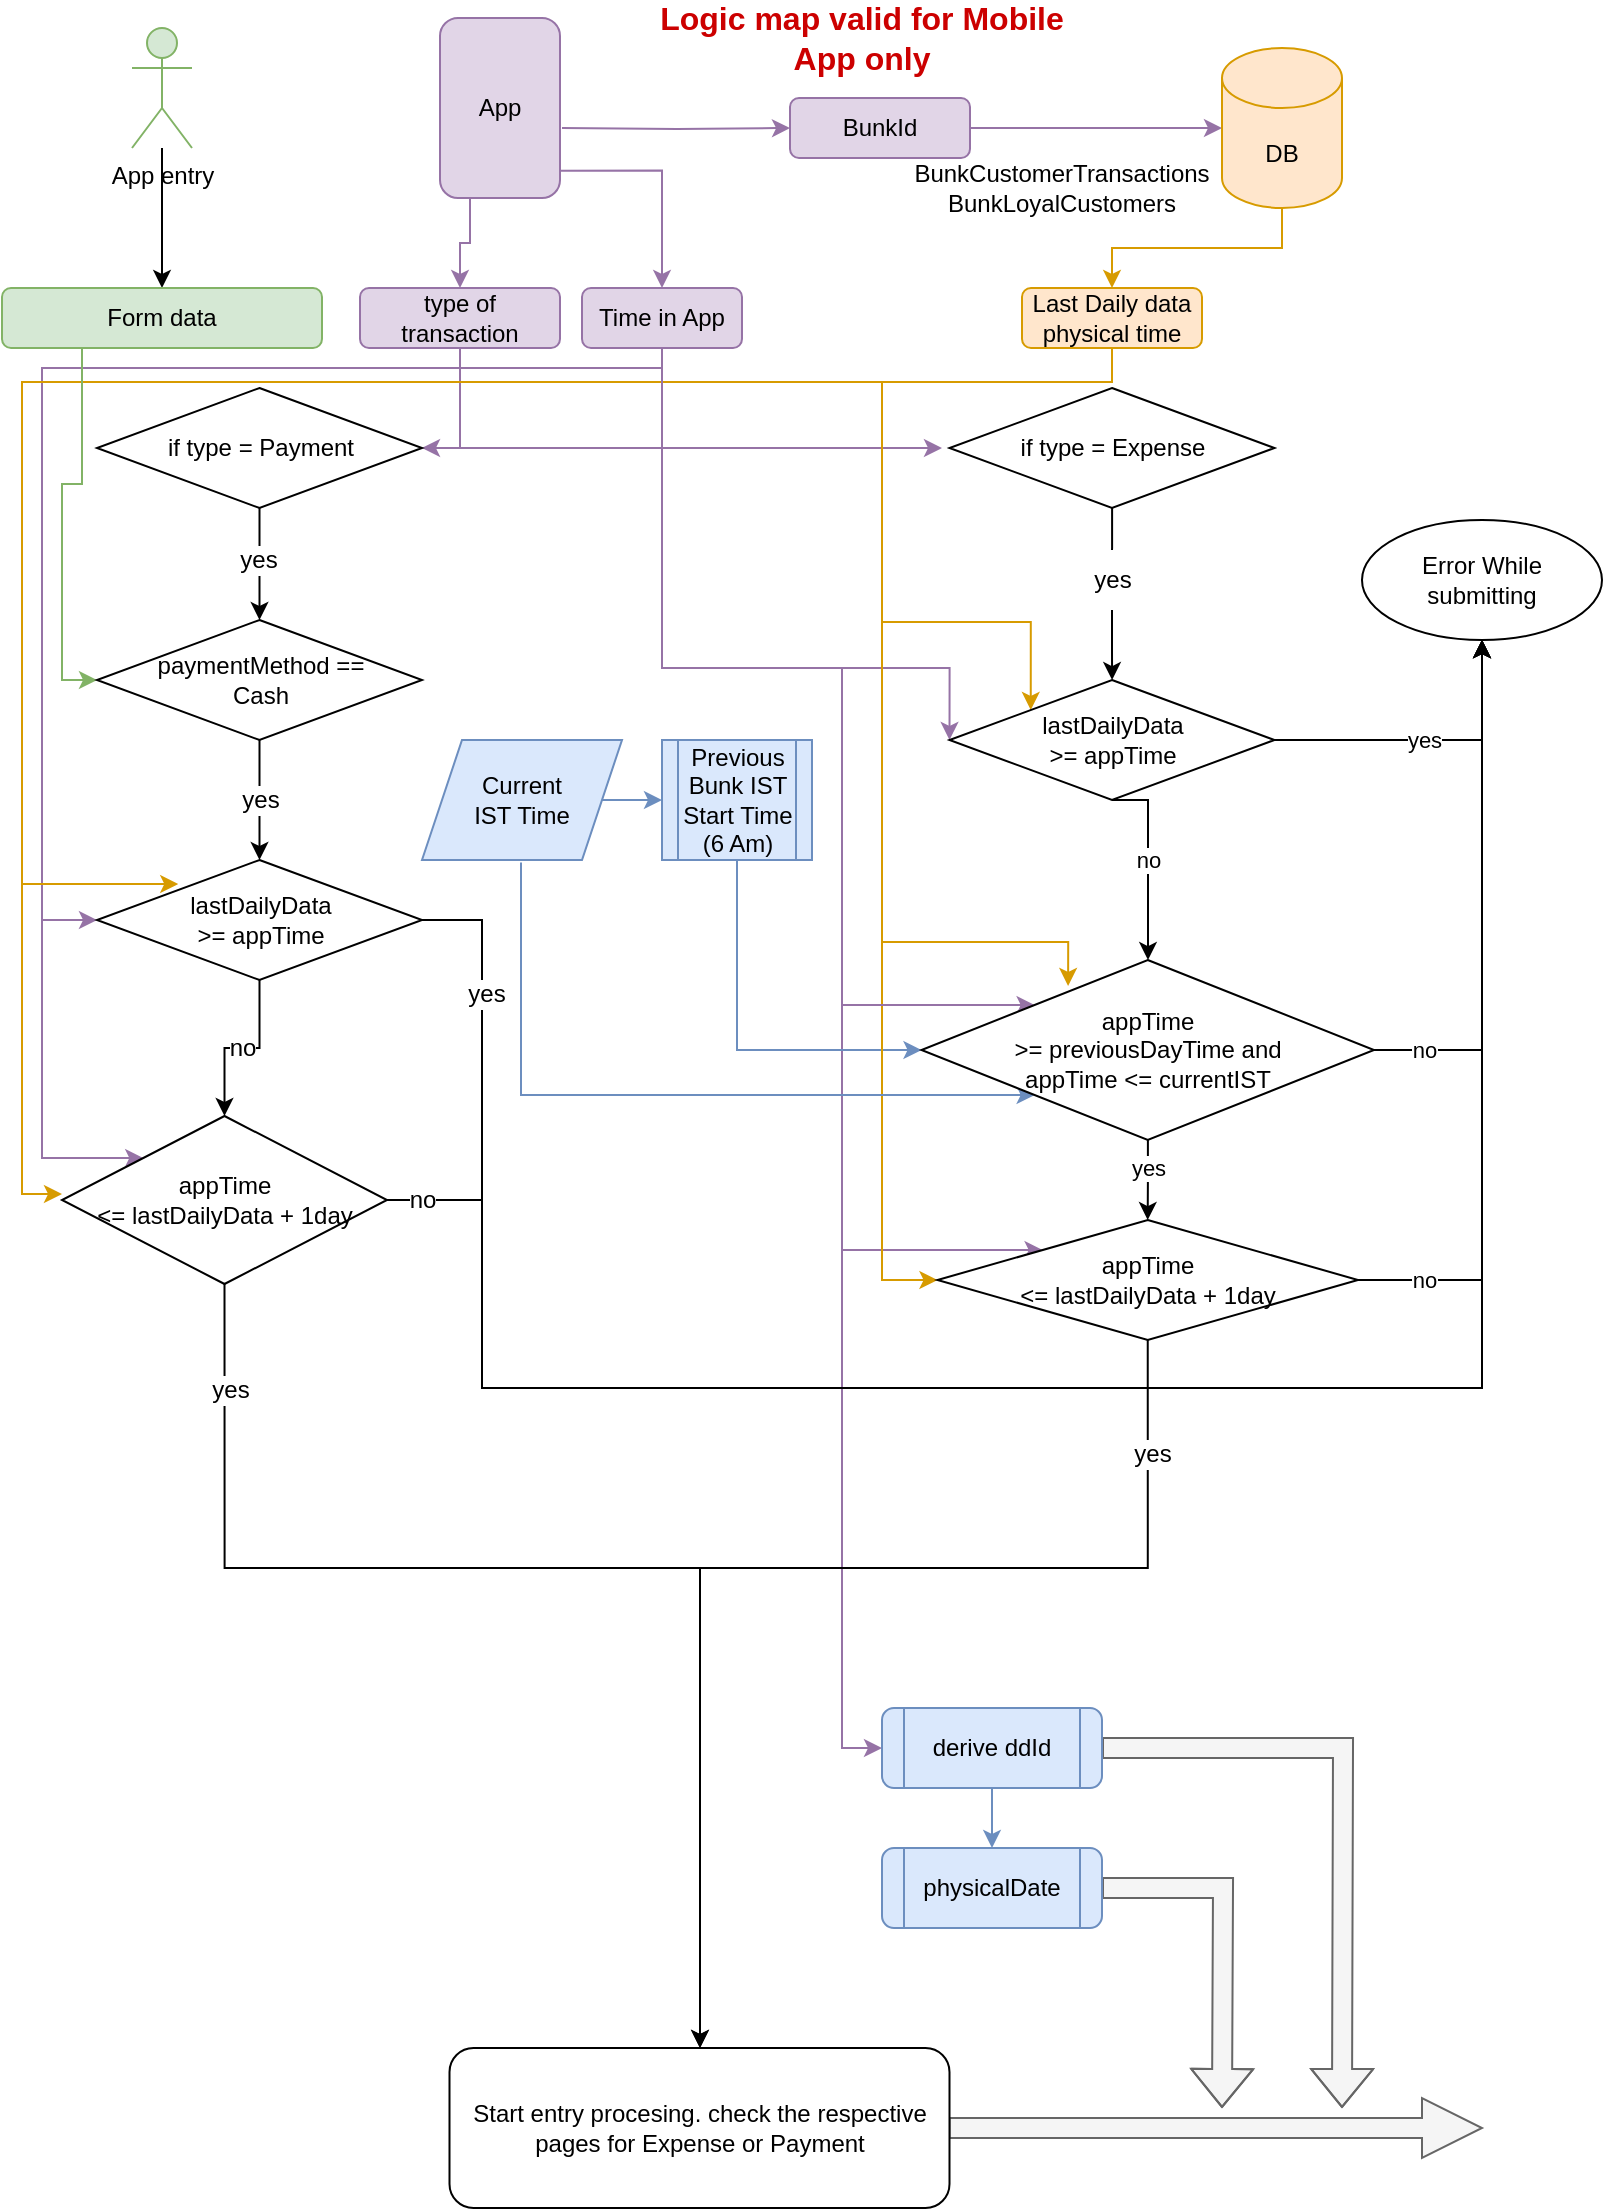 <mxfile version="20.4.0" type="github" pages="3">
  <diagram id="UFO-86YUctxNthWrrabZ" name="InitialCheck">
    <mxGraphModel dx="1422" dy="780" grid="1" gridSize="10" guides="1" tooltips="1" connect="1" arrows="1" fold="1" page="1" pageScale="1" pageWidth="827" pageHeight="1169" math="0" shadow="0">
      <root>
        <mxCell id="0" />
        <mxCell id="1" parent="0" />
        <mxCell id="bmxlZapzJ7TXoDSQTFu3-45" style="edgeStyle=orthogonalEdgeStyle;rounded=0;orthogonalLoop=1;jettySize=auto;html=1;fillColor=#e1d5e7;strokeColor=#9673a6;" parent="1" source="bmxlZapzJ7TXoDSQTFu3-2" edge="1">
          <mxGeometry relative="1" as="geometry">
            <mxPoint x="490" y="240" as="targetPoint" />
            <Array as="points">
              <mxPoint x="249" y="240" />
            </Array>
          </mxGeometry>
        </mxCell>
        <mxCell id="F_TJFi4LrAJhtxRnxTKd-20" style="edgeStyle=orthogonalEdgeStyle;rounded=0;orthogonalLoop=1;jettySize=auto;html=1;exitX=0.5;exitY=1;exitDx=0;exitDy=0;entryX=1;entryY=0.5;entryDx=0;entryDy=0;fontSize=12;fontColor=#000000;fillColor=#e1d5e7;strokeColor=#9673a6;" parent="1" source="bmxlZapzJ7TXoDSQTFu3-2" target="F_TJFi4LrAJhtxRnxTKd-1" edge="1">
          <mxGeometry relative="1" as="geometry">
            <Array as="points">
              <mxPoint x="249" y="240" />
            </Array>
          </mxGeometry>
        </mxCell>
        <mxCell id="bmxlZapzJ7TXoDSQTFu3-2" value="type of transaction" style="rounded=1;whiteSpace=wrap;html=1;fillColor=#e1d5e7;strokeColor=#9673a6;" parent="1" vertex="1">
          <mxGeometry x="199" y="160" width="100" height="30" as="geometry" />
        </mxCell>
        <mxCell id="bmxlZapzJ7TXoDSQTFu3-29" style="edgeStyle=orthogonalEdgeStyle;rounded=0;orthogonalLoop=1;jettySize=auto;html=1;entryX=0;entryY=0.5;entryDx=0;entryDy=0;fillColor=#e1d5e7;strokeColor=#9673a6;" parent="1" source="bmxlZapzJ7TXoDSQTFu3-3" target="bmxlZapzJ7TXoDSQTFu3-27" edge="1">
          <mxGeometry relative="1" as="geometry">
            <Array as="points">
              <mxPoint x="350" y="350" />
              <mxPoint x="494" y="350" />
            </Array>
          </mxGeometry>
        </mxCell>
        <mxCell id="F_TJFi4LrAJhtxRnxTKd-9" style="edgeStyle=orthogonalEdgeStyle;rounded=0;orthogonalLoop=1;jettySize=auto;html=1;entryX=0;entryY=0;entryDx=0;entryDy=0;fillColor=#e1d5e7;strokeColor=#9673a6;" parent="1" source="bmxlZapzJ7TXoDSQTFu3-3" target="bmxlZapzJ7TXoDSQTFu3-48" edge="1">
          <mxGeometry relative="1" as="geometry">
            <Array as="points">
              <mxPoint x="350" y="350" />
              <mxPoint x="440" y="350" />
              <mxPoint x="440" y="641" />
            </Array>
          </mxGeometry>
        </mxCell>
        <mxCell id="F_TJFi4LrAJhtxRnxTKd-32" style="edgeStyle=orthogonalEdgeStyle;rounded=0;orthogonalLoop=1;jettySize=auto;html=1;exitX=0.5;exitY=1;exitDx=0;exitDy=0;entryX=0;entryY=0.5;entryDx=0;entryDy=0;fontSize=12;fontColor=#000000;fillColor=#e1d5e7;strokeColor=#9673a6;" parent="1" source="bmxlZapzJ7TXoDSQTFu3-3" target="F_TJFi4LrAJhtxRnxTKd-22" edge="1">
          <mxGeometry relative="1" as="geometry">
            <mxPoint x="343" y="190" as="sourcePoint" />
            <mxPoint x="60.5" y="476" as="targetPoint" />
            <Array as="points">
              <mxPoint x="350" y="200" />
              <mxPoint x="40" y="200" />
              <mxPoint x="40" y="476" />
            </Array>
          </mxGeometry>
        </mxCell>
        <mxCell id="F_TJFi4LrAJhtxRnxTKd-37" style="edgeStyle=orthogonalEdgeStyle;rounded=0;orthogonalLoop=1;jettySize=auto;html=1;exitX=0.5;exitY=1;exitDx=0;exitDy=0;entryX=0;entryY=0;entryDx=0;entryDy=0;fontSize=12;fontColor=#000000;fillColor=#e1d5e7;strokeColor=#9673a6;" parent="1" source="bmxlZapzJ7TXoDSQTFu3-3" target="F_TJFi4LrAJhtxRnxTKd-33" edge="1">
          <mxGeometry relative="1" as="geometry">
            <Array as="points">
              <mxPoint x="350" y="200" />
              <mxPoint x="40" y="200" />
              <mxPoint x="40" y="595" />
            </Array>
          </mxGeometry>
        </mxCell>
        <mxCell id="OBjwvw2ulBUh5WhnZQg7-4" style="edgeStyle=orthogonalEdgeStyle;rounded=0;orthogonalLoop=1;jettySize=auto;html=1;entryX=0;entryY=0.5;entryDx=0;entryDy=0;fontSize=12;fontColor=#000000;fillColor=#e1d5e7;strokeColor=#9673a6;" parent="1" source="bmxlZapzJ7TXoDSQTFu3-3" target="OBjwvw2ulBUh5WhnZQg7-2" edge="1">
          <mxGeometry relative="1" as="geometry">
            <Array as="points">
              <mxPoint x="350" y="350" />
              <mxPoint x="440" y="350" />
              <mxPoint x="440" y="890" />
            </Array>
          </mxGeometry>
        </mxCell>
        <mxCell id="bmxlZapzJ7TXoDSQTFu3-3" value="Time in App" style="rounded=1;whiteSpace=wrap;html=1;fillColor=#e1d5e7;strokeColor=#9673a6;" parent="1" vertex="1">
          <mxGeometry x="310" y="160" width="80" height="30" as="geometry" />
        </mxCell>
        <mxCell id="bmxlZapzJ7TXoDSQTFu3-19" style="edgeStyle=orthogonalEdgeStyle;rounded=0;orthogonalLoop=1;jettySize=auto;html=1;exitX=1;exitY=0.5;exitDx=0;exitDy=0;entryX=0;entryY=0.5;entryDx=0;entryDy=0;entryPerimeter=0;fillColor=#e1d5e7;strokeColor=#9673a6;" parent="1" source="bmxlZapzJ7TXoDSQTFu3-4" target="bmxlZapzJ7TXoDSQTFu3-11" edge="1">
          <mxGeometry relative="1" as="geometry">
            <Array as="points">
              <mxPoint x="520" y="80" />
              <mxPoint x="520" y="80" />
            </Array>
          </mxGeometry>
        </mxCell>
        <mxCell id="bmxlZapzJ7TXoDSQTFu3-4" value="BunkId" style="rounded=1;whiteSpace=wrap;html=1;fillColor=#e1d5e7;strokeColor=#9673a6;" parent="1" vertex="1">
          <mxGeometry x="414" y="65" width="90" height="30" as="geometry" />
        </mxCell>
        <mxCell id="bmxlZapzJ7TXoDSQTFu3-35" style="edgeStyle=orthogonalEdgeStyle;rounded=0;orthogonalLoop=1;jettySize=auto;html=1;exitX=0.5;exitY=1;exitDx=0;exitDy=0;entryX=0;entryY=0.5;entryDx=0;entryDy=0;fillColor=#dae8fc;strokeColor=#6c8ebf;" parent="1" source="bmxlZapzJ7TXoDSQTFu3-9" target="bmxlZapzJ7TXoDSQTFu3-33" edge="1">
          <mxGeometry relative="1" as="geometry" />
        </mxCell>
        <mxCell id="bmxlZapzJ7TXoDSQTFu3-9" value="&lt;div&gt;Previous Bunk IST &lt;br&gt;&lt;/div&gt;&lt;div&gt;Start Time &lt;/div&gt;(6 Am)" style="shape=process;whiteSpace=wrap;html=1;backgroundOutline=1;fillColor=#dae8fc;strokeColor=#6c8ebf;" parent="1" vertex="1">
          <mxGeometry x="350" y="386" width="75" height="60" as="geometry" />
        </mxCell>
        <mxCell id="bmxlZapzJ7TXoDSQTFu3-18" style="edgeStyle=orthogonalEdgeStyle;rounded=0;orthogonalLoop=1;jettySize=auto;html=1;exitX=0.5;exitY=1;exitDx=0;exitDy=0;exitPerimeter=0;fillColor=#ffe6cc;strokeColor=#d79b00;" parent="1" source="bmxlZapzJ7TXoDSQTFu3-11" target="bmxlZapzJ7TXoDSQTFu3-17" edge="1">
          <mxGeometry relative="1" as="geometry" />
        </mxCell>
        <mxCell id="bmxlZapzJ7TXoDSQTFu3-11" value="DB" style="shape=cylinder3;whiteSpace=wrap;html=1;boundedLbl=1;backgroundOutline=1;size=15;fillColor=#ffe6cc;strokeColor=#d79b00;" parent="1" vertex="1">
          <mxGeometry x="630" y="40" width="60" height="80" as="geometry" />
        </mxCell>
        <mxCell id="bmxlZapzJ7TXoDSQTFu3-14" style="edgeStyle=orthogonalEdgeStyle;rounded=0;orthogonalLoop=1;jettySize=auto;html=1;entryX=0.5;entryY=0;entryDx=0;entryDy=0;exitX=1;exitY=0.848;exitDx=0;exitDy=0;exitPerimeter=0;fillColor=#e1d5e7;strokeColor=#9673a6;" parent="1" source="bmxlZapzJ7TXoDSQTFu3-23" target="bmxlZapzJ7TXoDSQTFu3-3" edge="1">
          <mxGeometry relative="1" as="geometry">
            <mxPoint x="299" y="110" as="sourcePoint" />
            <Array as="points">
              <mxPoint x="350" y="101" />
            </Array>
          </mxGeometry>
        </mxCell>
        <mxCell id="bmxlZapzJ7TXoDSQTFu3-15" style="edgeStyle=orthogonalEdgeStyle;rounded=0;orthogonalLoop=1;jettySize=auto;html=1;entryX=0.5;entryY=0;entryDx=0;entryDy=0;exitX=0.25;exitY=1;exitDx=0;exitDy=0;fillColor=#e1d5e7;strokeColor=#9673a6;" parent="1" source="bmxlZapzJ7TXoDSQTFu3-23" target="bmxlZapzJ7TXoDSQTFu3-2" edge="1">
          <mxGeometry relative="1" as="geometry">
            <mxPoint x="260" y="140" as="sourcePoint" />
          </mxGeometry>
        </mxCell>
        <mxCell id="bmxlZapzJ7TXoDSQTFu3-22" style="edgeStyle=orthogonalEdgeStyle;rounded=0;orthogonalLoop=1;jettySize=auto;html=1;entryX=0.5;entryY=0;entryDx=0;entryDy=0;" parent="1" source="bmxlZapzJ7TXoDSQTFu3-13" target="bmxlZapzJ7TXoDSQTFu3-20" edge="1">
          <mxGeometry relative="1" as="geometry" />
        </mxCell>
        <mxCell id="bmxlZapzJ7TXoDSQTFu3-13" value="App entry" style="shape=umlActor;verticalLabelPosition=bottom;verticalAlign=top;html=1;outlineConnect=0;fillColor=#d5e8d4;strokeColor=#82b366;" parent="1" vertex="1">
          <mxGeometry x="85" y="30" width="30" height="60" as="geometry" />
        </mxCell>
        <mxCell id="F_TJFi4LrAJhtxRnxTKd-5" style="edgeStyle=orthogonalEdgeStyle;rounded=0;orthogonalLoop=1;jettySize=auto;html=1;entryX=0;entryY=0;entryDx=0;entryDy=0;fillColor=#ffe6cc;strokeColor=#d79b00;" parent="1" target="bmxlZapzJ7TXoDSQTFu3-27" edge="1">
          <mxGeometry relative="1" as="geometry">
            <mxPoint x="575" y="197" as="sourcePoint" />
            <mxPoint x="534.375" y="378" as="targetPoint" />
            <Array as="points">
              <mxPoint x="575" y="207" />
              <mxPoint x="460" y="207" />
              <mxPoint x="460" y="327" />
              <mxPoint x="534" y="327" />
            </Array>
          </mxGeometry>
        </mxCell>
        <mxCell id="F_TJFi4LrAJhtxRnxTKd-6" style="edgeStyle=orthogonalEdgeStyle;rounded=0;orthogonalLoop=1;jettySize=auto;html=1;entryX=0.324;entryY=0.144;entryDx=0;entryDy=0;entryPerimeter=0;fillColor=#ffe6cc;strokeColor=#d79b00;" parent="1" target="bmxlZapzJ7TXoDSQTFu3-33" edge="1">
          <mxGeometry relative="1" as="geometry">
            <mxPoint x="575" y="197" as="sourcePoint" />
            <mxPoint x="553.507" y="515.24" as="targetPoint" />
            <Array as="points">
              <mxPoint x="575" y="207" />
              <mxPoint x="460" y="207" />
              <mxPoint x="460" y="487" />
              <mxPoint x="553" y="487" />
            </Array>
          </mxGeometry>
        </mxCell>
        <mxCell id="F_TJFi4LrAJhtxRnxTKd-27" style="edgeStyle=orthogonalEdgeStyle;rounded=0;orthogonalLoop=1;jettySize=auto;html=1;exitX=0.5;exitY=1;exitDx=0;exitDy=0;entryX=0;entryY=0;entryDx=0;entryDy=0;fontSize=12;fontColor=#000000;fillColor=#ffe6cc;strokeColor=#d79b00;" parent="1" edge="1">
          <mxGeometry relative="1" as="geometry">
            <mxPoint x="575" y="187" as="sourcePoint" />
            <mxPoint x="108.125" y="458" as="targetPoint" />
            <Array as="points">
              <mxPoint x="575" y="207" />
              <mxPoint x="30" y="207" />
              <mxPoint x="30" y="458" />
            </Array>
          </mxGeometry>
        </mxCell>
        <mxCell id="F_TJFi4LrAJhtxRnxTKd-29" style="edgeStyle=orthogonalEdgeStyle;rounded=0;orthogonalLoop=1;jettySize=auto;html=1;exitX=0.5;exitY=1;exitDx=0;exitDy=0;entryX=0;entryY=0.5;entryDx=0;entryDy=0;fontSize=12;fontColor=#000000;fillColor=#ffe6cc;strokeColor=#d79b00;" parent="1" target="bmxlZapzJ7TXoDSQTFu3-48" edge="1">
          <mxGeometry relative="1" as="geometry">
            <mxPoint x="575" y="187" as="sourcePoint" />
            <mxPoint x="487.74" y="653" as="targetPoint" />
            <Array as="points">
              <mxPoint x="575" y="207" />
              <mxPoint x="460" y="207" />
              <mxPoint x="460" y="656" />
            </Array>
          </mxGeometry>
        </mxCell>
        <mxCell id="F_TJFi4LrAJhtxRnxTKd-36" style="edgeStyle=orthogonalEdgeStyle;rounded=0;orthogonalLoop=1;jettySize=auto;html=1;exitX=0.5;exitY=1;exitDx=0;exitDy=0;entryX=0;entryY=0.5;entryDx=0;entryDy=0;fontSize=12;fontColor=#000000;fillColor=#ffe6cc;strokeColor=#d79b00;" parent="1" edge="1">
          <mxGeometry relative="1" as="geometry">
            <mxPoint x="575" y="187" as="sourcePoint" />
            <mxPoint x="50" y="613" as="targetPoint" />
            <Array as="points">
              <mxPoint x="575" y="207" />
              <mxPoint x="30" y="207" />
              <mxPoint x="30" y="613" />
            </Array>
          </mxGeometry>
        </mxCell>
        <mxCell id="bmxlZapzJ7TXoDSQTFu3-17" value="Last Daily data physical time" style="rounded=1;whiteSpace=wrap;html=1;fillColor=#ffe6cc;strokeColor=#d79b00;" parent="1" vertex="1">
          <mxGeometry x="530" y="160" width="90" height="30" as="geometry" />
        </mxCell>
        <mxCell id="F_TJFi4LrAJhtxRnxTKd-21" style="edgeStyle=orthogonalEdgeStyle;rounded=0;orthogonalLoop=1;jettySize=auto;html=1;exitX=0.25;exitY=1;exitDx=0;exitDy=0;entryX=0;entryY=0.5;entryDx=0;entryDy=0;fontSize=12;fontColor=#000000;fillColor=#d5e8d4;strokeColor=#82b366;" parent="1" source="bmxlZapzJ7TXoDSQTFu3-20" target="F_TJFi4LrAJhtxRnxTKd-12" edge="1">
          <mxGeometry relative="1" as="geometry">
            <Array as="points">
              <mxPoint x="60" y="258" />
              <mxPoint x="50" y="258" />
              <mxPoint x="50" y="356" />
            </Array>
          </mxGeometry>
        </mxCell>
        <mxCell id="bmxlZapzJ7TXoDSQTFu3-20" value="Form data" style="rounded=1;whiteSpace=wrap;html=1;fillColor=#d5e8d4;strokeColor=#82b366;" parent="1" vertex="1">
          <mxGeometry x="20" y="160" width="160" height="30" as="geometry" />
        </mxCell>
        <mxCell id="TkvYP2peQcR-6whvLEMk-2" style="edgeStyle=orthogonalEdgeStyle;rounded=0;orthogonalLoop=1;jettySize=auto;html=1;fontSize=12;fontColor=#000000;fillColor=#e1d5e7;strokeColor=#9673a6;" parent="1" target="bmxlZapzJ7TXoDSQTFu3-4" edge="1">
          <mxGeometry relative="1" as="geometry">
            <mxPoint x="300" y="80" as="sourcePoint" />
          </mxGeometry>
        </mxCell>
        <mxCell id="bmxlZapzJ7TXoDSQTFu3-23" value="App" style="rounded=1;whiteSpace=wrap;html=1;fillColor=#e1d5e7;strokeColor=#9673a6;" parent="1" vertex="1">
          <mxGeometry x="239" y="25" width="60" height="90" as="geometry" />
        </mxCell>
        <mxCell id="bmxlZapzJ7TXoDSQTFu3-24" value="&lt;div&gt;Error While &lt;br&gt;&lt;/div&gt;&lt;div&gt;submitting&lt;/div&gt;" style="ellipse;whiteSpace=wrap;html=1;" parent="1" vertex="1">
          <mxGeometry x="700" y="276" width="120" height="60" as="geometry" />
        </mxCell>
        <mxCell id="bmxlZapzJ7TXoDSQTFu3-26" style="edgeStyle=orthogonalEdgeStyle;rounded=0;orthogonalLoop=1;jettySize=auto;html=1;entryX=0;entryY=0.5;entryDx=0;entryDy=0;exitX=1;exitY=0.5;exitDx=0;exitDy=0;fillColor=#dae8fc;strokeColor=#6c8ebf;" parent="1" source="bmxlZapzJ7TXoDSQTFu3-25" target="bmxlZapzJ7TXoDSQTFu3-9" edge="1">
          <mxGeometry relative="1" as="geometry">
            <mxPoint x="320" y="416" as="sourcePoint" />
          </mxGeometry>
        </mxCell>
        <mxCell id="bmxlZapzJ7TXoDSQTFu3-38" style="edgeStyle=orthogonalEdgeStyle;rounded=0;orthogonalLoop=1;jettySize=auto;html=1;exitX=0.495;exitY=1.021;exitDx=0;exitDy=0;entryX=0;entryY=1;entryDx=0;entryDy=0;exitPerimeter=0;fillColor=#dae8fc;strokeColor=#6c8ebf;" parent="1" source="bmxlZapzJ7TXoDSQTFu3-25" target="bmxlZapzJ7TXoDSQTFu3-33" edge="1">
          <mxGeometry relative="1" as="geometry">
            <Array as="points">
              <mxPoint x="280" y="564" />
            </Array>
            <mxPoint x="280" y="446" as="sourcePoint" />
          </mxGeometry>
        </mxCell>
        <mxCell id="bmxlZapzJ7TXoDSQTFu3-25" value="Current &lt;br&gt;IST Time" style="shape=parallelogram;perimeter=parallelogramPerimeter;whiteSpace=wrap;html=1;fixedSize=1;fillColor=#dae8fc;strokeColor=#6c8ebf;" parent="1" vertex="1">
          <mxGeometry x="230" y="386" width="100" height="60" as="geometry" />
        </mxCell>
        <mxCell id="bmxlZapzJ7TXoDSQTFu3-30" style="edgeStyle=orthogonalEdgeStyle;rounded=0;orthogonalLoop=1;jettySize=auto;html=1;entryX=0.5;entryY=1;entryDx=0;entryDy=0;exitX=1;exitY=0.5;exitDx=0;exitDy=0;" parent="1" source="bmxlZapzJ7TXoDSQTFu3-27" target="bmxlZapzJ7TXoDSQTFu3-24" edge="1">
          <mxGeometry relative="1" as="geometry">
            <mxPoint x="760" y="346" as="targetPoint" />
          </mxGeometry>
        </mxCell>
        <mxCell id="bmxlZapzJ7TXoDSQTFu3-31" value="yes" style="edgeLabel;html=1;align=center;verticalAlign=middle;resizable=0;points=[];" parent="bmxlZapzJ7TXoDSQTFu3-30" vertex="1" connectable="0">
          <mxGeometry x="-0.716" y="-2" relative="1" as="geometry">
            <mxPoint x="52" y="-2" as="offset" />
          </mxGeometry>
        </mxCell>
        <mxCell id="bmxlZapzJ7TXoDSQTFu3-34" value="" style="edgeStyle=orthogonalEdgeStyle;rounded=0;orthogonalLoop=1;jettySize=auto;html=1;exitX=0.5;exitY=1;exitDx=0;exitDy=0;" parent="1" source="bmxlZapzJ7TXoDSQTFu3-27" target="bmxlZapzJ7TXoDSQTFu3-33" edge="1">
          <mxGeometry relative="1" as="geometry">
            <Array as="points">
              <mxPoint x="593" y="416" />
            </Array>
          </mxGeometry>
        </mxCell>
        <mxCell id="bmxlZapzJ7TXoDSQTFu3-50" value="no" style="edgeLabel;html=1;align=center;verticalAlign=middle;resizable=0;points=[];" parent="bmxlZapzJ7TXoDSQTFu3-34" vertex="1" connectable="0">
          <mxGeometry x="-0.366" relative="1" as="geometry">
            <mxPoint y="17" as="offset" />
          </mxGeometry>
        </mxCell>
        <mxCell id="bmxlZapzJ7TXoDSQTFu3-27" value="lastDailyData &lt;br&gt;&amp;gt;= appTime" style="rhombus;whiteSpace=wrap;html=1;" parent="1" vertex="1">
          <mxGeometry x="493.75" y="356" width="162.5" height="60" as="geometry" />
        </mxCell>
        <mxCell id="bmxlZapzJ7TXoDSQTFu3-37" style="edgeStyle=orthogonalEdgeStyle;rounded=0;orthogonalLoop=1;jettySize=auto;html=1;exitX=0.5;exitY=1;exitDx=0;exitDy=0;entryX=0;entryY=0;entryDx=0;entryDy=0;fillColor=#e1d5e7;strokeColor=#9673a6;" parent="1" source="bmxlZapzJ7TXoDSQTFu3-3" target="bmxlZapzJ7TXoDSQTFu3-33" edge="1">
          <mxGeometry relative="1" as="geometry">
            <mxPoint x="460" y="386" as="sourcePoint" />
            <Array as="points">
              <mxPoint x="350" y="350" />
              <mxPoint x="440" y="350" />
              <mxPoint x="440" y="518" />
            </Array>
          </mxGeometry>
        </mxCell>
        <mxCell id="bmxlZapzJ7TXoDSQTFu3-39" style="edgeStyle=orthogonalEdgeStyle;rounded=0;orthogonalLoop=1;jettySize=auto;html=1;exitX=1;exitY=0.5;exitDx=0;exitDy=0;entryX=0.5;entryY=1;entryDx=0;entryDy=0;" parent="1" source="bmxlZapzJ7TXoDSQTFu3-33" target="bmxlZapzJ7TXoDSQTFu3-24" edge="1">
          <mxGeometry relative="1" as="geometry">
            <mxPoint x="760" y="386" as="targetPoint" />
          </mxGeometry>
        </mxCell>
        <mxCell id="bmxlZapzJ7TXoDSQTFu3-40" value="no" style="edgeLabel;html=1;align=center;verticalAlign=middle;resizable=0;points=[];" parent="bmxlZapzJ7TXoDSQTFu3-39" vertex="1" connectable="0">
          <mxGeometry x="-0.672" y="1" relative="1" as="geometry">
            <mxPoint x="-18" y="1" as="offset" />
          </mxGeometry>
        </mxCell>
        <mxCell id="bmxlZapzJ7TXoDSQTFu3-49" value="yes" style="edgeStyle=orthogonalEdgeStyle;rounded=0;orthogonalLoop=1;jettySize=auto;html=1;" parent="1" source="bmxlZapzJ7TXoDSQTFu3-33" target="bmxlZapzJ7TXoDSQTFu3-48" edge="1">
          <mxGeometry x="-0.301" relative="1" as="geometry">
            <mxPoint as="offset" />
          </mxGeometry>
        </mxCell>
        <mxCell id="bmxlZapzJ7TXoDSQTFu3-33" value="appTime&lt;br&gt;&amp;gt;= previousDayTime and &lt;br&gt;appTime &amp;lt;= currentIST " style="rhombus;whiteSpace=wrap;html=1;" parent="1" vertex="1">
          <mxGeometry x="479.75" y="496" width="226.25" height="90" as="geometry" />
        </mxCell>
        <mxCell id="bmxlZapzJ7TXoDSQTFu3-46" value="" style="edgeStyle=orthogonalEdgeStyle;rounded=0;orthogonalLoop=1;jettySize=auto;html=1;startArrow=none;" parent="1" source="bmxlZapzJ7TXoDSQTFu3-47" target="bmxlZapzJ7TXoDSQTFu3-27" edge="1">
          <mxGeometry relative="1" as="geometry">
            <mxPoint x="575.1" y="335.963" as="sourcePoint" />
          </mxGeometry>
        </mxCell>
        <mxCell id="bmxlZapzJ7TXoDSQTFu3-42" value="if type = Expense" style="rhombus;whiteSpace=wrap;html=1;" parent="1" vertex="1">
          <mxGeometry x="493.75" y="210" width="162.5" height="60" as="geometry" />
        </mxCell>
        <mxCell id="bmxlZapzJ7TXoDSQTFu3-51" style="edgeStyle=orthogonalEdgeStyle;rounded=0;orthogonalLoop=1;jettySize=auto;html=1;exitX=1;exitY=0.5;exitDx=0;exitDy=0;entryX=0.5;entryY=1;entryDx=0;entryDy=0;" parent="1" source="bmxlZapzJ7TXoDSQTFu3-48" target="bmxlZapzJ7TXoDSQTFu3-24" edge="1">
          <mxGeometry relative="1" as="geometry">
            <mxPoint x="760" y="340" as="targetPoint" />
          </mxGeometry>
        </mxCell>
        <mxCell id="bmxlZapzJ7TXoDSQTFu3-52" value="no" style="edgeLabel;html=1;align=center;verticalAlign=middle;resizable=0;points=[];" parent="bmxlZapzJ7TXoDSQTFu3-51" vertex="1" connectable="0">
          <mxGeometry x="-0.744" relative="1" as="geometry">
            <mxPoint x="-16" as="offset" />
          </mxGeometry>
        </mxCell>
        <mxCell id="F_TJFi4LrAJhtxRnxTKd-40" style="edgeStyle=orthogonalEdgeStyle;rounded=0;orthogonalLoop=1;jettySize=auto;html=1;exitX=0.5;exitY=1;exitDx=0;exitDy=0;fontSize=12;fontColor=#000000;" parent="1" source="bmxlZapzJ7TXoDSQTFu3-48" target="F_TJFi4LrAJhtxRnxTKd-38" edge="1">
          <mxGeometry relative="1" as="geometry">
            <Array as="points">
              <mxPoint x="593" y="800" />
              <mxPoint x="369" y="800" />
            </Array>
          </mxGeometry>
        </mxCell>
        <mxCell id="F_TJFi4LrAJhtxRnxTKd-42" value="yes" style="edgeLabel;html=1;align=center;verticalAlign=middle;resizable=0;points=[];fontSize=12;fontColor=#000000;" parent="F_TJFi4LrAJhtxRnxTKd-40" vertex="1" connectable="0">
          <mxGeometry x="-0.803" y="2" relative="1" as="geometry">
            <mxPoint as="offset" />
          </mxGeometry>
        </mxCell>
        <mxCell id="bmxlZapzJ7TXoDSQTFu3-48" value="appTime &lt;br&gt;&amp;lt;= lastDailyData + 1day" style="rhombus;whiteSpace=wrap;html=1;" parent="1" vertex="1">
          <mxGeometry x="487.74" y="626" width="210.26" height="60" as="geometry" />
        </mxCell>
        <mxCell id="F_TJFi4LrAJhtxRnxTKd-13" value="" style="edgeStyle=orthogonalEdgeStyle;rounded=0;orthogonalLoop=1;jettySize=auto;html=1;fontSize=16;fontColor=#CC0000;" parent="1" source="F_TJFi4LrAJhtxRnxTKd-1" target="F_TJFi4LrAJhtxRnxTKd-12" edge="1">
          <mxGeometry relative="1" as="geometry" />
        </mxCell>
        <mxCell id="F_TJFi4LrAJhtxRnxTKd-17" value="yes" style="edgeLabel;html=1;align=center;verticalAlign=middle;resizable=0;points=[];fontSize=12;fontColor=#000000;" parent="F_TJFi4LrAJhtxRnxTKd-13" vertex="1" connectable="0">
          <mxGeometry x="-0.127" y="-1" relative="1" as="geometry">
            <mxPoint y="1" as="offset" />
          </mxGeometry>
        </mxCell>
        <mxCell id="F_TJFi4LrAJhtxRnxTKd-1" value="if type = Payment" style="rhombus;whiteSpace=wrap;html=1;" parent="1" vertex="1">
          <mxGeometry x="67.5" y="210" width="162.5" height="60" as="geometry" />
        </mxCell>
        <mxCell id="bmxlZapzJ7TXoDSQTFu3-47" value="yes" style="text;html=1;align=center;verticalAlign=middle;resizable=0;points=[];autosize=1;strokeColor=none;fillColor=none;" parent="1" vertex="1">
          <mxGeometry x="555" y="291" width="40" height="30" as="geometry" />
        </mxCell>
        <mxCell id="F_TJFi4LrAJhtxRnxTKd-4" value="" style="edgeStyle=orthogonalEdgeStyle;rounded=0;orthogonalLoop=1;jettySize=auto;html=1;endArrow=none;" parent="1" source="bmxlZapzJ7TXoDSQTFu3-42" target="bmxlZapzJ7TXoDSQTFu3-47" edge="1">
          <mxGeometry relative="1" as="geometry">
            <mxPoint x="575" y="270" as="sourcePoint" />
            <mxPoint x="575" y="356" as="targetPoint" />
          </mxGeometry>
        </mxCell>
        <mxCell id="F_TJFi4LrAJhtxRnxTKd-11" value="&lt;font style=&quot;font-size: 16px;&quot; color=&quot;#CC0000&quot;&gt;&lt;b&gt;Logic map valid for Mobile App only&lt;/b&gt;&lt;/font&gt;" style="text;html=1;strokeColor=none;fillColor=none;align=center;verticalAlign=middle;whiteSpace=wrap;rounded=0;" parent="1" vertex="1">
          <mxGeometry x="340" y="20" width="220" height="30" as="geometry" />
        </mxCell>
        <mxCell id="F_TJFi4LrAJhtxRnxTKd-23" value="yes" style="edgeStyle=orthogonalEdgeStyle;rounded=0;orthogonalLoop=1;jettySize=auto;html=1;fontSize=12;fontColor=#000000;" parent="1" source="F_TJFi4LrAJhtxRnxTKd-12" target="F_TJFi4LrAJhtxRnxTKd-22" edge="1">
          <mxGeometry relative="1" as="geometry" />
        </mxCell>
        <mxCell id="F_TJFi4LrAJhtxRnxTKd-12" value="paymentMethod == &lt;br&gt;Cash" style="rhombus;whiteSpace=wrap;html=1;" parent="1" vertex="1">
          <mxGeometry x="67.5" y="326" width="162.5" height="60" as="geometry" />
        </mxCell>
        <mxCell id="F_TJFi4LrAJhtxRnxTKd-30" style="edgeStyle=orthogonalEdgeStyle;rounded=0;orthogonalLoop=1;jettySize=auto;html=1;exitX=1;exitY=0.5;exitDx=0;exitDy=0;entryX=0.5;entryY=1;entryDx=0;entryDy=0;fontSize=12;fontColor=#000000;" parent="1" source="F_TJFi4LrAJhtxRnxTKd-22" target="bmxlZapzJ7TXoDSQTFu3-24" edge="1">
          <mxGeometry relative="1" as="geometry">
            <Array as="points">
              <mxPoint x="260" y="476" />
              <mxPoint x="260" y="710" />
              <mxPoint x="760" y="710" />
            </Array>
          </mxGeometry>
        </mxCell>
        <mxCell id="F_TJFi4LrAJhtxRnxTKd-31" value="yes" style="edgeLabel;html=1;align=center;verticalAlign=middle;resizable=0;points=[];fontSize=12;fontColor=#000000;" parent="F_TJFi4LrAJhtxRnxTKd-30" vertex="1" connectable="0">
          <mxGeometry x="-0.883" y="2" relative="1" as="geometry">
            <mxPoint as="offset" />
          </mxGeometry>
        </mxCell>
        <mxCell id="F_TJFi4LrAJhtxRnxTKd-34" value="no" style="edgeStyle=orthogonalEdgeStyle;rounded=0;orthogonalLoop=1;jettySize=auto;html=1;fontSize=12;fontColor=#000000;" parent="1" source="F_TJFi4LrAJhtxRnxTKd-22" target="F_TJFi4LrAJhtxRnxTKd-33" edge="1">
          <mxGeometry relative="1" as="geometry" />
        </mxCell>
        <mxCell id="F_TJFi4LrAJhtxRnxTKd-22" value="lastDailyData &lt;br&gt;&amp;gt;= appTime" style="rhombus;whiteSpace=wrap;html=1;" parent="1" vertex="1">
          <mxGeometry x="67.5" y="446" width="162.5" height="60" as="geometry" />
        </mxCell>
        <mxCell id="F_TJFi4LrAJhtxRnxTKd-35" value="no" style="edgeStyle=orthogonalEdgeStyle;rounded=0;orthogonalLoop=1;jettySize=auto;html=1;entryX=0.5;entryY=1;entryDx=0;entryDy=0;fontSize=12;fontColor=#000000;exitX=1;exitY=0.5;exitDx=0;exitDy=0;" parent="1" source="F_TJFi4LrAJhtxRnxTKd-33" edge="1">
          <mxGeometry x="-0.966" relative="1" as="geometry">
            <mxPoint x="212.5" y="616" as="sourcePoint" />
            <mxPoint x="760" y="336" as="targetPoint" />
            <Array as="points">
              <mxPoint x="260" y="616" />
              <mxPoint x="260" y="710" />
              <mxPoint x="760" y="710" />
            </Array>
            <mxPoint as="offset" />
          </mxGeometry>
        </mxCell>
        <mxCell id="F_TJFi4LrAJhtxRnxTKd-39" style="edgeStyle=orthogonalEdgeStyle;rounded=0;orthogonalLoop=1;jettySize=auto;html=1;exitX=0.5;exitY=1;exitDx=0;exitDy=0;fontSize=12;fontColor=#000000;" parent="1" source="F_TJFi4LrAJhtxRnxTKd-33" target="F_TJFi4LrAJhtxRnxTKd-38" edge="1">
          <mxGeometry relative="1" as="geometry">
            <Array as="points">
              <mxPoint x="131" y="800" />
              <mxPoint x="369" y="800" />
            </Array>
          </mxGeometry>
        </mxCell>
        <mxCell id="F_TJFi4LrAJhtxRnxTKd-41" value="yes" style="edgeLabel;html=1;align=center;verticalAlign=middle;resizable=0;points=[];fontSize=12;fontColor=#000000;" parent="F_TJFi4LrAJhtxRnxTKd-39" vertex="1" connectable="0">
          <mxGeometry x="-0.829" y="2" relative="1" as="geometry">
            <mxPoint as="offset" />
          </mxGeometry>
        </mxCell>
        <mxCell id="F_TJFi4LrAJhtxRnxTKd-33" value="appTime &lt;br&gt;&amp;lt;= lastDailyData + 1day" style="rhombus;whiteSpace=wrap;html=1;" parent="1" vertex="1">
          <mxGeometry x="50" y="574" width="162.5" height="84" as="geometry" />
        </mxCell>
        <mxCell id="BhN2m-881gE5lRslODNI-1" style="edgeStyle=orthogonalEdgeStyle;rounded=0;orthogonalLoop=1;jettySize=auto;html=1;exitX=1;exitY=0.5;exitDx=0;exitDy=0;fontSize=12;fontColor=#000000;shape=arrow;fillColor=#f5f5f5;strokeColor=#666666;" parent="1" source="F_TJFi4LrAJhtxRnxTKd-38" edge="1">
          <mxGeometry relative="1" as="geometry">
            <mxPoint x="760" y="1080" as="targetPoint" />
          </mxGeometry>
        </mxCell>
        <mxCell id="F_TJFi4LrAJhtxRnxTKd-38" value="Start entry procesing. check the respective pages for Expense or Payment" style="rounded=1;whiteSpace=wrap;html=1;fontSize=12;fontColor=#000000;" parent="1" vertex="1">
          <mxGeometry x="243.75" y="1040" width="250" height="80" as="geometry" />
        </mxCell>
        <mxCell id="OBjwvw2ulBUh5WhnZQg7-1" value="" style="edgeStyle=orthogonalEdgeStyle;rounded=0;orthogonalLoop=1;jettySize=auto;html=1;fontSize=12;fontColor=#000000;fillColor=#dae8fc;strokeColor=#6c8ebf;" parent="1" source="OBjwvw2ulBUh5WhnZQg7-2" target="OBjwvw2ulBUh5WhnZQg7-3" edge="1">
          <mxGeometry relative="1" as="geometry" />
        </mxCell>
        <mxCell id="BhN2m-881gE5lRslODNI-3" style="edgeStyle=orthogonalEdgeStyle;shape=flexArrow;rounded=0;orthogonalLoop=1;jettySize=auto;html=1;exitX=1;exitY=0.5;exitDx=0;exitDy=0;fontSize=12;fontColor=#000000;fillColor=#f5f5f5;strokeColor=#666666;" parent="1" source="OBjwvw2ulBUh5WhnZQg7-2" edge="1">
          <mxGeometry relative="1" as="geometry">
            <mxPoint x="690" y="1070" as="targetPoint" />
          </mxGeometry>
        </mxCell>
        <mxCell id="OBjwvw2ulBUh5WhnZQg7-2" value="derive ddId" style="shape=process;whiteSpace=wrap;html=1;backgroundOutline=1;fillColor=#dae8fc;strokeColor=#6c8ebf;rounded=1;" parent="1" vertex="1">
          <mxGeometry x="460" y="870" width="110" height="40" as="geometry" />
        </mxCell>
        <mxCell id="BhN2m-881gE5lRslODNI-2" style="edgeStyle=orthogonalEdgeStyle;shape=flexArrow;rounded=0;orthogonalLoop=1;jettySize=auto;html=1;exitX=1;exitY=0.5;exitDx=0;exitDy=0;fontSize=12;fontColor=#000000;fillColor=#f5f5f5;strokeColor=#666666;" parent="1" source="OBjwvw2ulBUh5WhnZQg7-3" edge="1">
          <mxGeometry relative="1" as="geometry">
            <mxPoint x="630" y="1070" as="targetPoint" />
          </mxGeometry>
        </mxCell>
        <mxCell id="OBjwvw2ulBUh5WhnZQg7-3" value="physicalDate" style="shape=process;whiteSpace=wrap;html=1;backgroundOutline=1;fillColor=#dae8fc;strokeColor=#6c8ebf;rounded=1;" parent="1" vertex="1">
          <mxGeometry x="460" y="940" width="110" height="40" as="geometry" />
        </mxCell>
        <mxCell id="WsWmBIwObfpHpws46Mx3-1" value="&lt;div&gt;BunkCustomerTransactions&lt;/div&gt;&lt;div&gt;BunkLoyalCustomers&lt;br&gt;&lt;/div&gt;" style="text;html=1;strokeColor=none;fillColor=none;align=center;verticalAlign=middle;whiteSpace=wrap;rounded=0;strokeWidth=4;fontSize=12;fontColor=#000000;" parent="1" vertex="1">
          <mxGeometry x="520" y="95" width="60" height="30" as="geometry" />
        </mxCell>
      </root>
    </mxGraphModel>
  </diagram>
  <diagram id="uxflnWjWGR5eURn50vJW" name="Type == Expense">
    <mxGraphModel dx="1422" dy="780" grid="1" gridSize="10" guides="1" tooltips="1" connect="1" arrows="1" fold="1" page="1" pageScale="1" pageWidth="827" pageHeight="1169" math="0" shadow="0">
      <root>
        <mxCell id="0" />
        <mxCell id="1" parent="0" />
        <mxCell id="OxhrusjwVBPucvw4uTnB-4" style="edgeStyle=orthogonalEdgeStyle;orthogonalLoop=1;jettySize=auto;html=1;exitX=0.5;exitY=1;exitDx=0;exitDy=0;fontSize=10;fontColor=#CC0000;rounded=0;" parent="1" source="Zhvy3vGY6magkcSa3c1I-1" target="OxhrusjwVBPucvw4uTnB-3" edge="1">
          <mxGeometry relative="1" as="geometry">
            <Array as="points">
              <mxPoint x="254" y="220" />
              <mxPoint x="280" y="220" />
              <mxPoint x="280" y="700" />
              <mxPoint x="475" y="700" />
            </Array>
          </mxGeometry>
        </mxCell>
        <mxCell id="Zhvy3vGY6magkcSa3c1I-1" value="type of transaction" style="rounded=1;whiteSpace=wrap;html=1;fillColor=#e1d5e7;strokeColor=#9673a6;" parent="1" vertex="1">
          <mxGeometry x="204" y="140" width="100" height="30" as="geometry" />
        </mxCell>
        <mxCell id="OxhrusjwVBPucvw4uTnB-7" style="edgeStyle=orthogonalEdgeStyle;rounded=0;orthogonalLoop=1;jettySize=auto;html=1;exitX=0.5;exitY=1;exitDx=0;exitDy=0;entryX=0.28;entryY=0;entryDx=0;entryDy=0;entryPerimeter=0;fontSize=10;fontColor=#CC0000;" parent="1" source="Zhvy3vGY6magkcSa3c1I-2" target="OxhrusjwVBPucvw4uTnB-3" edge="1">
          <mxGeometry relative="1" as="geometry">
            <Array as="points">
              <mxPoint x="365" y="180" />
              <mxPoint x="20" y="180" />
              <mxPoint x="20" y="730" />
              <mxPoint x="411" y="730" />
            </Array>
          </mxGeometry>
        </mxCell>
        <mxCell id="Zhvy3vGY6magkcSa3c1I-2" value="Time in App" style="rounded=1;whiteSpace=wrap;html=1;fillColor=#e1d5e7;strokeColor=#9673a6;" parent="1" vertex="1">
          <mxGeometry x="325" y="140" width="80" height="30" as="geometry" />
        </mxCell>
        <mxCell id="Zhvy3vGY6magkcSa3c1I-3" style="edgeStyle=orthogonalEdgeStyle;rounded=0;orthogonalLoop=1;jettySize=auto;html=1;exitX=1;exitY=0.5;exitDx=0;exitDy=0;entryX=0;entryY=0.5;entryDx=0;entryDy=0;entryPerimeter=0;fillColor=#e1d5e7;strokeColor=#9673a6;" parent="1" source="Zhvy3vGY6magkcSa3c1I-4" target="Zhvy3vGY6magkcSa3c1I-6" edge="1">
          <mxGeometry relative="1" as="geometry">
            <Array as="points">
              <mxPoint x="580" y="93" />
              <mxPoint x="580" y="93" />
            </Array>
          </mxGeometry>
        </mxCell>
        <mxCell id="lTfcYLjkg4FXEiwKvqYn-3" style="edgeStyle=orthogonalEdgeStyle;rounded=0;orthogonalLoop=1;jettySize=auto;html=1;exitX=0.5;exitY=1;exitDx=0;exitDy=0;entryX=0.36;entryY=-0.048;entryDx=0;entryDy=0;fontSize=12;fontColor=#000000;fillColor=#e1d5e7;strokeColor=#9673a6;entryPerimeter=0;" parent="1" source="Zhvy3vGY6magkcSa3c1I-4" target="lTfcYLjkg4FXEiwKvqYn-2" edge="1">
          <mxGeometry relative="1" as="geometry">
            <Array as="points">
              <mxPoint x="450" y="120" />
              <mxPoint x="635" y="120" />
            </Array>
          </mxGeometry>
        </mxCell>
        <mxCell id="Zhvy3vGY6magkcSa3c1I-4" value="BunkId" style="rounded=1;whiteSpace=wrap;html=1;fillColor=#e1d5e7;strokeColor=#9673a6;" parent="1" vertex="1">
          <mxGeometry x="405" y="78" width="90" height="30" as="geometry" />
        </mxCell>
        <mxCell id="Zhvy3vGY6magkcSa3c1I-5" style="edgeStyle=orthogonalEdgeStyle;rounded=0;orthogonalLoop=1;jettySize=auto;html=1;exitX=0.5;exitY=1;exitDx=0;exitDy=0;exitPerimeter=0;fillColor=#ffe6cc;strokeColor=#d79b00;" parent="1" source="Zhvy3vGY6magkcSa3c1I-6" target="lTfcYLjkg4FXEiwKvqYn-12" edge="1">
          <mxGeometry relative="1" as="geometry">
            <mxPoint x="702" y="295.034" as="targetPoint" />
            <Array as="points">
              <mxPoint x="770" y="250" />
              <mxPoint x="650" y="250" />
              <mxPoint x="650" y="340" />
              <mxPoint x="375" y="340" />
            </Array>
          </mxGeometry>
        </mxCell>
        <mxCell id="eDN5GsJuGfiF-8q_PPB_-10" style="edgeStyle=orthogonalEdgeStyle;rounded=0;orthogonalLoop=1;jettySize=auto;html=1;exitX=0.5;exitY=1;exitDx=0;exitDy=0;exitPerimeter=0;entryX=0.75;entryY=0;entryDx=0;entryDy=0;fontSize=12;fontColor=#000000;fillColor=#ffe6cc;strokeColor=#d79b00;" parent="1" source="Zhvy3vGY6magkcSa3c1I-6" target="eDN5GsJuGfiF-8q_PPB_-9" edge="1">
          <mxGeometry relative="1" as="geometry">
            <mxPoint x="664" y="133" as="sourcePoint" />
            <mxPoint x="436" y="270" as="targetPoint" />
            <Array as="points">
              <mxPoint x="770" y="250" />
              <mxPoint x="432" y="250" />
            </Array>
          </mxGeometry>
        </mxCell>
        <mxCell id="lTfcYLjkg4FXEiwKvqYn-4" style="edgeStyle=orthogonalEdgeStyle;rounded=0;orthogonalLoop=1;jettySize=auto;html=1;exitX=0;exitY=0;exitDx=0;exitDy=52.5;exitPerimeter=0;fontSize=12;fontColor=#000000;fillColor=#ffe6cc;strokeColor=#d79b00;" parent="1" source="Zhvy3vGY6magkcSa3c1I-6" target="lTfcYLjkg4FXEiwKvqYn-2" edge="1">
          <mxGeometry relative="1" as="geometry" />
        </mxCell>
        <mxCell id="lTfcYLjkg4FXEiwKvqYn-18" style="edgeStyle=orthogonalEdgeStyle;rounded=0;orthogonalLoop=1;jettySize=auto;html=1;exitX=0.5;exitY=1;exitDx=0;exitDy=0;exitPerimeter=0;entryX=0.5;entryY=0;entryDx=0;entryDy=0;fontSize=12;fontColor=#000000;fillColor=#ffe6cc;strokeColor=#d79b00;" parent="1" source="Zhvy3vGY6magkcSa3c1I-6" target="lTfcYLjkg4FXEiwKvqYn-16" edge="1">
          <mxGeometry relative="1" as="geometry">
            <Array as="points">
              <mxPoint x="770" y="250" />
              <mxPoint x="650" y="250" />
              <mxPoint x="650" y="340" />
              <mxPoint x="440" y="340" />
              <mxPoint x="440" y="420" />
              <mxPoint x="375" y="420" />
            </Array>
          </mxGeometry>
        </mxCell>
        <mxCell id="lTfcYLjkg4FXEiwKvqYn-29" style="edgeStyle=orthogonalEdgeStyle;rounded=0;orthogonalLoop=1;jettySize=auto;html=1;exitX=0.5;exitY=1;exitDx=0;exitDy=0;exitPerimeter=0;entryX=0.5;entryY=0;entryDx=0;entryDy=0;fontSize=12;fontColor=#000000;fillColor=#ffe6cc;strokeColor=#d79b00;" parent="1" source="Zhvy3vGY6magkcSa3c1I-6" target="lTfcYLjkg4FXEiwKvqYn-27" edge="1">
          <mxGeometry relative="1" as="geometry">
            <Array as="points">
              <mxPoint x="770" y="250" />
              <mxPoint x="650" y="250" />
              <mxPoint x="650" y="340" />
              <mxPoint x="440" y="340" />
              <mxPoint x="440" y="480" />
              <mxPoint x="516" y="480" />
            </Array>
          </mxGeometry>
        </mxCell>
        <mxCell id="Zhvy3vGY6magkcSa3c1I-6" value="DB" style="shape=cylinder3;whiteSpace=wrap;html=1;boundedLbl=1;backgroundOutline=1;size=15;fillColor=#ffe6cc;strokeColor=#d79b00;" parent="1" vertex="1">
          <mxGeometry x="740" y="53" width="60" height="80" as="geometry" />
        </mxCell>
        <mxCell id="Zhvy3vGY6magkcSa3c1I-7" style="edgeStyle=orthogonalEdgeStyle;rounded=0;orthogonalLoop=1;jettySize=auto;html=1;entryX=0.5;entryY=0;entryDx=0;entryDy=0;exitX=1;exitY=0.848;exitDx=0;exitDy=0;exitPerimeter=0;fillColor=#e1d5e7;strokeColor=#9673a6;" parent="1" source="Zhvy3vGY6magkcSa3c1I-14" target="Zhvy3vGY6magkcSa3c1I-2" edge="1">
          <mxGeometry relative="1" as="geometry">
            <mxPoint x="299" y="110" as="sourcePoint" />
            <Array as="points">
              <mxPoint x="365" y="101" />
            </Array>
          </mxGeometry>
        </mxCell>
        <mxCell id="Zhvy3vGY6magkcSa3c1I-8" style="edgeStyle=orthogonalEdgeStyle;rounded=0;orthogonalLoop=1;jettySize=auto;html=1;entryX=0.5;entryY=0;entryDx=0;entryDy=0;exitX=0.25;exitY=1;exitDx=0;exitDy=0;fillColor=#e1d5e7;strokeColor=#9673a6;" parent="1" source="Zhvy3vGY6magkcSa3c1I-14" target="Zhvy3vGY6magkcSa3c1I-1" edge="1">
          <mxGeometry relative="1" as="geometry">
            <mxPoint x="260" y="140" as="sourcePoint" />
          </mxGeometry>
        </mxCell>
        <mxCell id="Zhvy3vGY6magkcSa3c1I-9" style="edgeStyle=orthogonalEdgeStyle;rounded=0;orthogonalLoop=1;jettySize=auto;html=1;entryX=0.5;entryY=0;entryDx=0;entryDy=0;" parent="1" source="Zhvy3vGY6magkcSa3c1I-10" target="Zhvy3vGY6magkcSa3c1I-12" edge="1">
          <mxGeometry relative="1" as="geometry" />
        </mxCell>
        <mxCell id="Zhvy3vGY6magkcSa3c1I-10" value="App entry" style="shape=umlActor;verticalLabelPosition=bottom;verticalAlign=top;html=1;outlineConnect=0;fillColor=#d5e8d4;strokeColor=#82b366;" parent="1" vertex="1">
          <mxGeometry x="85" y="30" width="30" height="60" as="geometry" />
        </mxCell>
        <mxCell id="eDN5GsJuGfiF-8q_PPB_-2" value="" style="edgeStyle=orthogonalEdgeStyle;rounded=0;orthogonalLoop=1;jettySize=auto;html=1;fontSize=12;fontColor=#000000;entryX=0;entryY=0.5;entryDx=0;entryDy=0;fillColor=#d5e8d4;strokeColor=#82b366;" parent="1" source="Zhvy3vGY6magkcSa3c1I-12" target="eDN5GsJuGfiF-8q_PPB_-1" edge="1">
          <mxGeometry relative="1" as="geometry" />
        </mxCell>
        <mxCell id="eDN5GsJuGfiF-8q_PPB_-4" style="edgeStyle=orthogonalEdgeStyle;rounded=0;orthogonalLoop=1;jettySize=auto;html=1;exitX=0.5;exitY=1;exitDx=0;exitDy=0;entryX=0;entryY=0.5;entryDx=0;entryDy=0;fontSize=12;fontColor=#000000;fillColor=#d5e8d4;strokeColor=#82b366;" parent="1" source="Zhvy3vGY6magkcSa3c1I-12" target="eDN5GsJuGfiF-8q_PPB_-3" edge="1">
          <mxGeometry relative="1" as="geometry" />
        </mxCell>
        <mxCell id="eDN5GsJuGfiF-8q_PPB_-7" style="edgeStyle=orthogonalEdgeStyle;rounded=0;orthogonalLoop=1;jettySize=auto;html=1;exitX=0.5;exitY=1;exitDx=0;exitDy=0;entryX=0;entryY=0.5;entryDx=0;entryDy=0;fontSize=12;fontColor=#000000;fillColor=#d5e8d4;strokeColor=#82b366;" parent="1" source="Zhvy3vGY6magkcSa3c1I-12" target="eDN5GsJuGfiF-8q_PPB_-5" edge="1">
          <mxGeometry relative="1" as="geometry" />
        </mxCell>
        <mxCell id="DqS0wvkwuURaw-F4qPDE-9" style="edgeStyle=orthogonalEdgeStyle;rounded=0;orthogonalLoop=1;jettySize=auto;html=1;exitX=0.5;exitY=1;exitDx=0;exitDy=0;entryX=0;entryY=0.5;entryDx=0;entryDy=0;fontSize=12;fontColor=#000000;fillColor=#d5e8d4;strokeColor=#82b366;" parent="1" source="Zhvy3vGY6magkcSa3c1I-12" target="DqS0wvkwuURaw-F4qPDE-5" edge="1">
          <mxGeometry relative="1" as="geometry" />
        </mxCell>
        <mxCell id="DqS0wvkwuURaw-F4qPDE-10" style="edgeStyle=orthogonalEdgeStyle;rounded=0;orthogonalLoop=1;jettySize=auto;html=1;exitX=0.5;exitY=1;exitDx=0;exitDy=0;entryX=0;entryY=0.5;entryDx=0;entryDy=0;fontSize=12;fontColor=#000000;fillColor=#d5e8d4;strokeColor=#82b366;" parent="1" source="Zhvy3vGY6magkcSa3c1I-12" target="DqS0wvkwuURaw-F4qPDE-6" edge="1">
          <mxGeometry relative="1" as="geometry" />
        </mxCell>
        <mxCell id="DqS0wvkwuURaw-F4qPDE-11" style="edgeStyle=orthogonalEdgeStyle;rounded=0;orthogonalLoop=1;jettySize=auto;html=1;exitX=0.5;exitY=1;exitDx=0;exitDy=0;entryX=0;entryY=0.5;entryDx=0;entryDy=0;fontSize=12;fontColor=#000000;fillColor=#d5e8d4;strokeColor=#82b366;" parent="1" source="Zhvy3vGY6magkcSa3c1I-12" target="DqS0wvkwuURaw-F4qPDE-8" edge="1">
          <mxGeometry relative="1" as="geometry">
            <Array as="points">
              <mxPoint x="100" y="1075" />
            </Array>
          </mxGeometry>
        </mxCell>
        <mxCell id="DqS0wvkwuURaw-F4qPDE-15" style="edgeStyle=orthogonalEdgeStyle;rounded=0;orthogonalLoop=1;jettySize=auto;html=1;exitX=0.5;exitY=1;exitDx=0;exitDy=0;entryX=0;entryY=0.5;entryDx=0;entryDy=0;fontSize=12;fontColor=#000000;fillColor=#d5e8d4;strokeColor=#82b366;" parent="1" source="Zhvy3vGY6magkcSa3c1I-12" target="DqS0wvkwuURaw-F4qPDE-12" edge="1">
          <mxGeometry relative="1" as="geometry" />
        </mxCell>
        <mxCell id="DqS0wvkwuURaw-F4qPDE-16" style="edgeStyle=orthogonalEdgeStyle;rounded=0;orthogonalLoop=1;jettySize=auto;html=1;exitX=0.5;exitY=1;exitDx=0;exitDy=0;entryX=0;entryY=0.5;entryDx=0;entryDy=0;fontSize=12;fontColor=#000000;fillColor=#d5e8d4;strokeColor=#82b366;" parent="1" source="Zhvy3vGY6magkcSa3c1I-12" target="DqS0wvkwuURaw-F4qPDE-13" edge="1">
          <mxGeometry relative="1" as="geometry" />
        </mxCell>
        <mxCell id="DqS0wvkwuURaw-F4qPDE-17" style="edgeStyle=orthogonalEdgeStyle;rounded=0;orthogonalLoop=1;jettySize=auto;html=1;exitX=0.5;exitY=1;exitDx=0;exitDy=0;entryX=0;entryY=0.5;entryDx=0;entryDy=0;fontSize=12;fontColor=#000000;fillColor=#d5e8d4;strokeColor=#82b366;" parent="1" source="Zhvy3vGY6magkcSa3c1I-12" target="DqS0wvkwuURaw-F4qPDE-14" edge="1">
          <mxGeometry relative="1" as="geometry" />
        </mxCell>
        <mxCell id="DqS0wvkwuURaw-F4qPDE-20" style="edgeStyle=orthogonalEdgeStyle;rounded=0;orthogonalLoop=1;jettySize=auto;html=1;exitX=0.5;exitY=1;exitDx=0;exitDy=0;entryX=0;entryY=0.5;entryDx=0;entryDy=0;fontSize=12;fontColor=#000000;fillColor=#d5e8d4;strokeColor=#82b366;" parent="1" source="Zhvy3vGY6magkcSa3c1I-12" target="DqS0wvkwuURaw-F4qPDE-18" edge="1">
          <mxGeometry relative="1" as="geometry" />
        </mxCell>
        <mxCell id="DqS0wvkwuURaw-F4qPDE-21" style="edgeStyle=orthogonalEdgeStyle;rounded=0;orthogonalLoop=1;jettySize=auto;html=1;exitX=0.5;exitY=1;exitDx=0;exitDy=0;entryX=0;entryY=0.5;entryDx=0;entryDy=0;fontSize=12;fontColor=#000000;fillColor=#d5e8d4;strokeColor=#82b366;" parent="1" source="Zhvy3vGY6magkcSa3c1I-12" target="DqS0wvkwuURaw-F4qPDE-19" edge="1">
          <mxGeometry relative="1" as="geometry" />
        </mxCell>
        <mxCell id="Zhvy3vGY6magkcSa3c1I-12" value="Form data" style="rounded=1;whiteSpace=wrap;html=1;fillColor=#d5e8d4;strokeColor=#82b366;" parent="1" vertex="1">
          <mxGeometry x="20" y="140" width="160" height="30" as="geometry" />
        </mxCell>
        <mxCell id="Zhvy3vGY6magkcSa3c1I-13" style="edgeStyle=orthogonalEdgeStyle;rounded=0;orthogonalLoop=1;jettySize=auto;html=1;exitX=1;exitY=0.75;exitDx=0;exitDy=0;entryX=0;entryY=0.5;entryDx=0;entryDy=0;fillColor=#e1d5e7;strokeColor=#9673a6;" parent="1" source="Zhvy3vGY6magkcSa3c1I-14" target="Zhvy3vGY6magkcSa3c1I-4" edge="1">
          <mxGeometry relative="1" as="geometry" />
        </mxCell>
        <mxCell id="Zhvy3vGY6magkcSa3c1I-14" value="App" style="rounded=1;whiteSpace=wrap;html=1;fillColor=#e1d5e7;strokeColor=#9673a6;" parent="1" vertex="1">
          <mxGeometry x="239" y="25" width="60" height="90" as="geometry" />
        </mxCell>
        <mxCell id="Zhvy3vGY6magkcSa3c1I-15" value="&lt;font style=&quot;font-size: 16px;&quot; color=&quot;#CC0000&quot;&gt;&lt;b&gt;Logic map valid for Mobile App only&lt;/b&gt;&lt;/font&gt;" style="text;html=1;strokeColor=none;fillColor=none;align=center;verticalAlign=middle;whiteSpace=wrap;rounded=0;" parent="1" vertex="1">
          <mxGeometry x="340" y="20" width="220" height="30" as="geometry" />
        </mxCell>
        <mxCell id="OxhrusjwVBPucvw4uTnB-8" style="edgeStyle=orthogonalEdgeStyle;rounded=0;orthogonalLoop=1;jettySize=auto;html=1;exitX=0.5;exitY=1;exitDx=0;exitDy=0;entryX=0.16;entryY=0;entryDx=0;entryDy=0;entryPerimeter=0;fontSize=10;fontColor=#CC0000;" parent="1" source="-A93qfMi7MyA_jI4ffNL-1" target="OxhrusjwVBPucvw4uTnB-3" edge="1">
          <mxGeometry relative="1" as="geometry">
            <Array as="points">
              <mxPoint x="450" y="190" />
              <mxPoint x="10" y="190" />
              <mxPoint x="10" y="740" />
              <mxPoint x="394" y="740" />
            </Array>
          </mxGeometry>
        </mxCell>
        <mxCell id="-A93qfMi7MyA_jI4ffNL-1" value="ddId" style="shape=process;whiteSpace=wrap;html=1;backgroundOutline=1;fillColor=#dae8fc;strokeColor=#6c8ebf;rounded=1;" parent="1" vertex="1">
          <mxGeometry x="420" y="140" width="60" height="30" as="geometry" />
        </mxCell>
        <mxCell id="OxhrusjwVBPucvw4uTnB-11" style="edgeStyle=orthogonalEdgeStyle;rounded=0;orthogonalLoop=1;jettySize=auto;html=1;exitX=0.25;exitY=1;exitDx=0;exitDy=0;entryX=0;entryY=0.5;entryDx=0;entryDy=0;entryPerimeter=0;fontSize=10;fontColor=#CC0000;" parent="1" source="-A93qfMi7MyA_jI4ffNL-3" target="OxhrusjwVBPucvw4uTnB-3" edge="1">
          <mxGeometry relative="1" as="geometry">
            <Array as="points">
              <mxPoint x="516" y="200" />
              <mxPoint x="30" y="200" />
              <mxPoint x="30" y="810" />
            </Array>
          </mxGeometry>
        </mxCell>
        <mxCell id="-A93qfMi7MyA_jI4ffNL-3" value="physicalDate" style="shape=process;whiteSpace=wrap;html=1;backgroundOutline=1;fillColor=#dae8fc;strokeColor=#6c8ebf;rounded=1;size=0.045;" parent="1" vertex="1">
          <mxGeometry x="492" y="140" width="95" height="30" as="geometry" />
        </mxCell>
        <mxCell id="6kJtpKhOD8zmlrLYxtyF-1" style="edgeStyle=orthogonalEdgeStyle;rounded=0;orthogonalLoop=1;jettySize=auto;html=1;exitX=0.5;exitY=1;exitDx=0;exitDy=0;fontSize=12;fontColor=#000000;" parent="1" source="-A93qfMi7MyA_jI4ffNL-1" target="-A93qfMi7MyA_jI4ffNL-1" edge="1">
          <mxGeometry relative="1" as="geometry" />
        </mxCell>
        <mxCell id="eDN5GsJuGfiF-8q_PPB_-11" style="edgeStyle=orthogonalEdgeStyle;rounded=0;orthogonalLoop=1;jettySize=auto;html=1;exitX=1;exitY=0.5;exitDx=0;exitDy=0;entryX=0;entryY=0.25;entryDx=0;entryDy=0;fontSize=12;fontColor=#000000;fillColor=#d5e8d4;strokeColor=#82b366;" parent="1" source="eDN5GsJuGfiF-8q_PPB_-1" target="eDN5GsJuGfiF-8q_PPB_-9" edge="1">
          <mxGeometry relative="1" as="geometry">
            <Array as="points">
              <mxPoint x="310" y="225" />
              <mxPoint x="310" y="285" />
            </Array>
          </mxGeometry>
        </mxCell>
        <mxCell id="OxhrusjwVBPucvw4uTnB-5" style="edgeStyle=orthogonalEdgeStyle;rounded=0;orthogonalLoop=1;jettySize=auto;html=1;exitX=1;exitY=0.75;exitDx=0;exitDy=0;entryX=0.593;entryY=0.006;entryDx=0;entryDy=0;entryPerimeter=0;fontSize=10;fontColor=#CC0000;" parent="1" source="eDN5GsJuGfiF-8q_PPB_-1" target="OxhrusjwVBPucvw4uTnB-3" edge="1">
          <mxGeometry relative="1" as="geometry">
            <Array as="points">
              <mxPoint x="260" y="233" />
              <mxPoint x="260" y="710" />
              <mxPoint x="460" y="710" />
            </Array>
          </mxGeometry>
        </mxCell>
        <mxCell id="eDN5GsJuGfiF-8q_PPB_-1" value="billNumber" style="rounded=1;whiteSpace=wrap;html=1;fillColor=#d5e8d4;strokeColor=#82b366;strokeWidth=4;" parent="1" vertex="1">
          <mxGeometry x="140" y="210" width="90" height="30" as="geometry" />
        </mxCell>
        <mxCell id="eDN5GsJuGfiF-8q_PPB_-16" style="edgeStyle=orthogonalEdgeStyle;rounded=0;orthogonalLoop=1;jettySize=auto;html=1;exitX=1;exitY=0.5;exitDx=0;exitDy=0;entryX=0;entryY=0.5;entryDx=0;entryDy=0;fontSize=12;fontColor=#000000;fillColor=#d5e8d4;strokeColor=#82b366;" parent="1" source="eDN5GsJuGfiF-8q_PPB_-3" target="eDN5GsJuGfiF-8q_PPB_-9" edge="1">
          <mxGeometry relative="1" as="geometry">
            <Array as="points">
              <mxPoint x="300" y="265" />
              <mxPoint x="300" y="300" />
            </Array>
          </mxGeometry>
        </mxCell>
        <mxCell id="lTfcYLjkg4FXEiwKvqYn-10" style="edgeStyle=orthogonalEdgeStyle;rounded=0;orthogonalLoop=1;jettySize=auto;html=1;entryX=0;entryY=0.25;entryDx=0;entryDy=0;fontSize=12;fontColor=#000000;fillColor=#d5e8d4;strokeColor=#82b366;" parent="1" source="eDN5GsJuGfiF-8q_PPB_-3" target="lTfcYLjkg4FXEiwKvqYn-5" edge="1">
          <mxGeometry relative="1" as="geometry">
            <Array as="points">
              <mxPoint x="300" y="265" />
              <mxPoint x="300" y="520" />
            </Array>
          </mxGeometry>
        </mxCell>
        <mxCell id="OxhrusjwVBPucvw4uTnB-6" style="edgeStyle=orthogonalEdgeStyle;rounded=0;orthogonalLoop=1;jettySize=auto;html=1;exitX=1;exitY=0.75;exitDx=0;exitDy=0;entryX=0.5;entryY=0;entryDx=0;entryDy=0;entryPerimeter=0;fontSize=10;fontColor=#CC0000;" parent="1" source="eDN5GsJuGfiF-8q_PPB_-3" target="OxhrusjwVBPucvw4uTnB-3" edge="1">
          <mxGeometry relative="1" as="geometry">
            <Array as="points">
              <mxPoint x="250" y="273" />
              <mxPoint x="250" y="720" />
              <mxPoint x="445" y="720" />
            </Array>
          </mxGeometry>
        </mxCell>
        <mxCell id="eDN5GsJuGfiF-8q_PPB_-3" value="fuelInLiters" style="rounded=1;whiteSpace=wrap;html=1;fillColor=#d5e8d4;strokeColor=#82b366;strokeWidth=4;" parent="1" vertex="1">
          <mxGeometry x="140" y="250" width="90" height="30" as="geometry" />
        </mxCell>
        <mxCell id="lTfcYLjkg4FXEiwKvqYn-8" style="edgeStyle=orthogonalEdgeStyle;rounded=0;orthogonalLoop=1;jettySize=auto;html=1;exitX=1;exitY=0.5;exitDx=0;exitDy=0;entryX=0;entryY=0.75;entryDx=0;entryDy=0;fontSize=12;fontColor=#000000;fillColor=#d5e8d4;strokeColor=#82b366;" parent="1" source="eDN5GsJuGfiF-8q_PPB_-5" target="eDN5GsJuGfiF-8q_PPB_-9" edge="1">
          <mxGeometry relative="1" as="geometry">
            <Array as="points">
              <mxPoint x="290" y="306" />
              <mxPoint x="290" y="315" />
            </Array>
          </mxGeometry>
        </mxCell>
        <mxCell id="lTfcYLjkg4FXEiwKvqYn-9" style="edgeStyle=orthogonalEdgeStyle;rounded=0;orthogonalLoop=1;jettySize=auto;html=1;exitX=1;exitY=0.5;exitDx=0;exitDy=0;entryX=0;entryY=0.5;entryDx=0;entryDy=0;fontSize=12;fontColor=#000000;fillColor=#d5e8d4;strokeColor=#82b366;" parent="1" source="eDN5GsJuGfiF-8q_PPB_-5" target="lTfcYLjkg4FXEiwKvqYn-5" edge="1">
          <mxGeometry relative="1" as="geometry">
            <Array as="points">
              <mxPoint x="290" y="306" />
              <mxPoint x="290" y="532" />
              <mxPoint x="330" y="532" />
            </Array>
          </mxGeometry>
        </mxCell>
        <mxCell id="OxhrusjwVBPucvw4uTnB-13" style="edgeStyle=orthogonalEdgeStyle;rounded=0;orthogonalLoop=1;jettySize=auto;html=1;exitX=1;exitY=0.75;exitDx=0;exitDy=0;entryX=-0.012;entryY=0.6;entryDx=0;entryDy=0;entryPerimeter=0;fontSize=10;fontColor=#CC0000;" parent="1" source="eDN5GsJuGfiF-8q_PPB_-5" target="OxhrusjwVBPucvw4uTnB-3" edge="1">
          <mxGeometry relative="1" as="geometry">
            <Array as="points">
              <mxPoint x="240" y="314" />
              <mxPoint x="240" y="820" />
            </Array>
          </mxGeometry>
        </mxCell>
        <mxCell id="eDN5GsJuGfiF-8q_PPB_-5" value="fuelPrice" style="rounded=1;whiteSpace=wrap;html=1;fillColor=#d5e8d4;strokeColor=#82b366;strokeWidth=4;" parent="1" vertex="1">
          <mxGeometry x="140" y="291" width="90" height="30" as="geometry" />
        </mxCell>
        <mxCell id="eDN5GsJuGfiF-8q_PPB_-15" value="" style="edgeStyle=orthogonalEdgeStyle;rounded=0;orthogonalLoop=1;jettySize=auto;html=1;fontSize=12;fontColor=#000000;fillColor=#dae8fc;strokeColor=#6c8ebf;" parent="1" source="eDN5GsJuGfiF-8q_PPB_-9" target="eDN5GsJuGfiF-8q_PPB_-14" edge="1">
          <mxGeometry relative="1" as="geometry" />
        </mxCell>
        <mxCell id="lTfcYLjkg4FXEiwKvqYn-1" style="edgeStyle=orthogonalEdgeStyle;rounded=0;orthogonalLoop=1;jettySize=auto;html=1;exitX=0.5;exitY=0;exitDx=0;exitDy=0;fontSize=12;fontColor=#000000;entryX=0.145;entryY=1;entryDx=0;entryDy=-4.35;entryPerimeter=0;" parent="1" source="eDN5GsJuGfiF-8q_PPB_-9" target="Zhvy3vGY6magkcSa3c1I-6" edge="1">
          <mxGeometry relative="1" as="geometry">
            <mxPoint x="760" y="129" as="targetPoint" />
            <Array as="points">
              <mxPoint x="402" y="240" />
              <mxPoint x="749" y="240" />
            </Array>
          </mxGeometry>
        </mxCell>
        <mxCell id="eDN5GsJuGfiF-8q_PPB_-9" value="count of documents with the inputs" style="shape=process;whiteSpace=wrap;html=1;backgroundOutline=1;fontSize=12;fontColor=#000000;" parent="1" vertex="1">
          <mxGeometry x="342" y="270" width="120" height="60" as="geometry" />
        </mxCell>
        <mxCell id="DqS0wvkwuURaw-F4qPDE-2" style="edgeStyle=orthogonalEdgeStyle;rounded=0;orthogonalLoop=1;jettySize=auto;html=1;exitX=0.5;exitY=1;exitDx=0;exitDy=0;fontSize=12;fontColor=#000000;fillColor=#dae8fc;strokeColor=#6c8ebf;" parent="1" source="eDN5GsJuGfiF-8q_PPB_-14" target="DqS0wvkwuURaw-F4qPDE-1" edge="1">
          <mxGeometry relative="1" as="geometry" />
        </mxCell>
        <mxCell id="eDN5GsJuGfiF-8q_PPB_-14" value="docCount" style="rounded=1;whiteSpace=wrap;html=1;fillColor=#dae8fc;strokeColor=#6c8ebf;" parent="1" vertex="1">
          <mxGeometry x="497" y="277.5" width="90" height="45" as="geometry" />
        </mxCell>
        <mxCell id="QJNja39h0BFjEXQ97Nh2-1" value="&lt;div&gt;Error While &lt;br&gt;&lt;/div&gt;&lt;div&gt;submitting&lt;/div&gt;" style="ellipse;whiteSpace=wrap;html=1;" parent="1" vertex="1">
          <mxGeometry x="670" y="336" width="120" height="60" as="geometry" />
        </mxCell>
        <mxCell id="DqS0wvkwuURaw-F4qPDE-3" style="edgeStyle=orthogonalEdgeStyle;rounded=0;orthogonalLoop=1;jettySize=auto;html=1;exitX=1;exitY=0.5;exitDx=0;exitDy=0;entryX=0.5;entryY=1;entryDx=0;entryDy=0;fontSize=12;fontColor=#000000;" parent="1" source="DqS0wvkwuURaw-F4qPDE-1" target="QJNja39h0BFjEXQ97Nh2-1" edge="1">
          <mxGeometry relative="1" as="geometry" />
        </mxCell>
        <mxCell id="DqS0wvkwuURaw-F4qPDE-4" value="yes" style="edgeLabel;html=1;align=center;verticalAlign=middle;resizable=0;points=[];fontSize=12;fontColor=#000000;" parent="DqS0wvkwuURaw-F4qPDE-3" vertex="1" connectable="0">
          <mxGeometry x="-0.839" y="1" relative="1" as="geometry">
            <mxPoint x="16" as="offset" />
          </mxGeometry>
        </mxCell>
        <mxCell id="DqS0wvkwuURaw-F4qPDE-1" value="docCount &amp;gt;0" style="rhombus;whiteSpace=wrap;html=1;" parent="1" vertex="1">
          <mxGeometry x="460.75" y="396" width="162.5" height="60" as="geometry" />
        </mxCell>
        <mxCell id="OxhrusjwVBPucvw4uTnB-16" style="edgeStyle=orthogonalEdgeStyle;rounded=0;orthogonalLoop=1;jettySize=auto;html=1;exitX=1;exitY=0.5;exitDx=0;exitDy=0;fontSize=10;fontColor=#CC0000;" parent="1" source="DqS0wvkwuURaw-F4qPDE-5" edge="1">
          <mxGeometry relative="1" as="geometry">
            <mxPoint x="410" y="860" as="targetPoint" />
          </mxGeometry>
        </mxCell>
        <mxCell id="DqS0wvkwuURaw-F4qPDE-5" value="intentImageUrl" style="rounded=1;whiteSpace=wrap;html=1;fillColor=#d5e8d4;strokeColor=#82b366;" parent="1" vertex="1">
          <mxGeometry x="121" y="970" width="100" height="30" as="geometry" />
        </mxCell>
        <mxCell id="OxhrusjwVBPucvw4uTnB-17" style="edgeStyle=orthogonalEdgeStyle;rounded=0;orthogonalLoop=1;jettySize=auto;html=1;exitX=1;exitY=0.5;exitDx=0;exitDy=0;entryX=0.713;entryY=1;entryDx=0;entryDy=0;entryPerimeter=0;fontSize=10;fontColor=#CC0000;" parent="1" source="DqS0wvkwuURaw-F4qPDE-6" target="OxhrusjwVBPucvw4uTnB-3" edge="1">
          <mxGeometry relative="1" as="geometry" />
        </mxCell>
        <mxCell id="DqS0wvkwuURaw-F4qPDE-6" value="invoiceImageUrl" style="rounded=1;whiteSpace=wrap;html=1;fillColor=#d5e8d4;strokeColor=#82b366;" parent="1" vertex="1">
          <mxGeometry x="121" y="1015" width="100" height="30" as="geometry" />
        </mxCell>
        <mxCell id="OxhrusjwVBPucvw4uTnB-18" style="edgeStyle=orthogonalEdgeStyle;rounded=0;orthogonalLoop=1;jettySize=auto;html=1;exitX=1;exitY=0.25;exitDx=0;exitDy=0;entryX=0.901;entryY=1.014;entryDx=0;entryDy=0;entryPerimeter=0;fontSize=10;fontColor=#CC0000;" parent="1" source="DqS0wvkwuURaw-F4qPDE-8" target="OxhrusjwVBPucvw4uTnB-3" edge="1">
          <mxGeometry relative="1" as="geometry">
            <Array as="points">
              <mxPoint x="442" y="1068" />
            </Array>
          </mxGeometry>
        </mxCell>
        <mxCell id="DqS0wvkwuURaw-F4qPDE-8" value="vehicleNoImageUrl" style="rounded=1;whiteSpace=wrap;html=1;fillColor=#d5e8d4;strokeColor=#82b366;" parent="1" vertex="1">
          <mxGeometry x="116" y="1060" width="120" height="30" as="geometry" />
        </mxCell>
        <mxCell id="OxhrusjwVBPucvw4uTnB-1" style="edgeStyle=orthogonalEdgeStyle;rounded=0;orthogonalLoop=1;jettySize=auto;html=1;exitX=0;exitY=0.25;exitDx=0;exitDy=0;entryX=0;entryY=0.75;entryDx=0;entryDy=0;fillColor=#f8cecc;strokeColor=#b85450;" parent="1" source="DqS0wvkwuURaw-F4qPDE-12" target="eDN5GsJuGfiF-8q_PPB_-5" edge="1">
          <mxGeometry relative="1" as="geometry">
            <mxPoint x="240" y="310" as="targetPoint" />
            <Array as="points">
              <mxPoint x="230" y="338" />
              <mxPoint x="230" y="333" />
              <mxPoint x="90" y="333" />
              <mxPoint x="90" y="314" />
            </Array>
          </mxGeometry>
        </mxCell>
        <mxCell id="OxhrusjwVBPucvw4uTnB-24" style="edgeStyle=orthogonalEdgeStyle;rounded=0;orthogonalLoop=1;jettySize=auto;html=1;exitX=0;exitY=0.75;exitDx=0;exitDy=0;entryX=0;entryY=0.69;entryDx=0;entryDy=0;entryPerimeter=0;fontSize=10;fontColor=#CC0000;" parent="1" source="DqS0wvkwuURaw-F4qPDE-12" target="OxhrusjwVBPucvw4uTnB-3" edge="1">
          <mxGeometry relative="1" as="geometry">
            <Array as="points">
              <mxPoint x="80" y="353" />
              <mxPoint x="80" y="829" />
            </Array>
          </mxGeometry>
        </mxCell>
        <mxCell id="DqS0wvkwuURaw-F4qPDE-12" value="fuelType" style="rounded=1;whiteSpace=wrap;html=1;fillColor=#d5e8d4;strokeColor=#82b366;strokeWidth=4;" parent="1" vertex="1">
          <mxGeometry x="140" y="330" width="90" height="30" as="geometry" />
        </mxCell>
        <mxCell id="lTfcYLjkg4FXEiwKvqYn-14" style="edgeStyle=orthogonalEdgeStyle;rounded=0;orthogonalLoop=1;jettySize=auto;html=1;exitX=1;exitY=0.5;exitDx=0;exitDy=0;fontSize=12;fontColor=#000000;fillColor=#d5e8d4;strokeColor=#82b366;" parent="1" source="DqS0wvkwuURaw-F4qPDE-13" target="lTfcYLjkg4FXEiwKvqYn-12" edge="1">
          <mxGeometry relative="1" as="geometry" />
        </mxCell>
        <mxCell id="lTfcYLjkg4FXEiwKvqYn-17" style="edgeStyle=orthogonalEdgeStyle;rounded=0;orthogonalLoop=1;jettySize=auto;html=1;exitX=1;exitY=0.5;exitDx=0;exitDy=0;entryX=0;entryY=0.5;entryDx=0;entryDy=0;fontSize=12;fontColor=#000000;fillColor=#d5e8d4;strokeColor=#82b366;" parent="1" source="DqS0wvkwuURaw-F4qPDE-13" target="lTfcYLjkg4FXEiwKvqYn-16" edge="1">
          <mxGeometry relative="1" as="geometry">
            <Array as="points">
              <mxPoint x="310" y="385" />
              <mxPoint x="310" y="463" />
              <mxPoint x="330" y="463" />
            </Array>
          </mxGeometry>
        </mxCell>
        <mxCell id="OxhrusjwVBPucvw4uTnB-23" style="edgeStyle=orthogonalEdgeStyle;rounded=0;orthogonalLoop=1;jettySize=auto;html=1;exitX=0.25;exitY=1;exitDx=0;exitDy=0;entryX=0;entryY=1;entryDx=0;entryDy=0;entryPerimeter=0;fontSize=10;fontColor=#CC0000;" parent="1" source="DqS0wvkwuURaw-F4qPDE-13" target="OxhrusjwVBPucvw4uTnB-3" edge="1">
          <mxGeometry relative="1" as="geometry">
            <Array as="points">
              <mxPoint x="163" y="450" />
              <mxPoint x="120" y="450" />
              <mxPoint x="120" y="880" />
              <mxPoint x="370" y="880" />
            </Array>
          </mxGeometry>
        </mxCell>
        <mxCell id="DqS0wvkwuURaw-F4qPDE-13" value="customerId" style="rounded=1;whiteSpace=wrap;html=1;fillColor=#d5e8d4;strokeColor=#82b366;strokeWidth=4;" parent="1" vertex="1">
          <mxGeometry x="140" y="370" width="90" height="30" as="geometry" />
        </mxCell>
        <mxCell id="lTfcYLjkg4FXEiwKvqYn-6" style="edgeStyle=orthogonalEdgeStyle;rounded=0;orthogonalLoop=1;jettySize=auto;html=1;exitX=1;exitY=0.5;exitDx=0;exitDy=0;entryX=0;entryY=0.75;entryDx=0;entryDy=0;fontSize=12;fontColor=#000000;fillColor=#d5e8d4;strokeColor=#82b366;" parent="1" source="DqS0wvkwuURaw-F4qPDE-14" target="lTfcYLjkg4FXEiwKvqYn-5" edge="1">
          <mxGeometry relative="1" as="geometry">
            <Array as="points">
              <mxPoint x="230" y="543" />
            </Array>
          </mxGeometry>
        </mxCell>
        <mxCell id="OxhrusjwVBPucvw4uTnB-22" style="edgeStyle=orthogonalEdgeStyle;rounded=0;orthogonalLoop=1;jettySize=auto;html=1;exitX=0.75;exitY=1;exitDx=0;exitDy=0;fontSize=10;fontColor=#CC0000;entryX=0;entryY=0;entryDx=60;entryDy=0;entryPerimeter=0;" parent="1" source="DqS0wvkwuURaw-F4qPDE-14" target="OxhrusjwVBPucvw4uTnB-3" edge="1">
          <mxGeometry relative="1" as="geometry">
            <mxPoint x="420" y="700" as="targetPoint" />
          </mxGeometry>
        </mxCell>
        <mxCell id="DqS0wvkwuURaw-F4qPDE-14" value="cash" style="rounded=1;whiteSpace=wrap;html=1;fillColor=#d5e8d4;strokeColor=#82b366;strokeWidth=4;" parent="1" vertex="1">
          <mxGeometry x="140" y="528" width="90" height="30" as="geometry" />
        </mxCell>
        <mxCell id="OxhrusjwVBPucvw4uTnB-14" style="edgeStyle=orthogonalEdgeStyle;rounded=0;orthogonalLoop=1;jettySize=auto;html=1;exitX=1;exitY=0.5;exitDx=0;exitDy=0;entryX=0.163;entryY=0.99;entryDx=0;entryDy=0;entryPerimeter=0;fontSize=10;fontColor=#CC0000;" parent="1" source="DqS0wvkwuURaw-F4qPDE-18" target="OxhrusjwVBPucvw4uTnB-3" edge="1">
          <mxGeometry relative="1" as="geometry" />
        </mxCell>
        <mxCell id="DqS0wvkwuURaw-F4qPDE-18" value="vehicleNumber" style="rounded=1;whiteSpace=wrap;html=1;fillColor=#d5e8d4;strokeColor=#82b366;" parent="1" vertex="1">
          <mxGeometry x="131" y="890" width="90" height="30" as="geometry" />
        </mxCell>
        <mxCell id="OxhrusjwVBPucvw4uTnB-15" style="edgeStyle=orthogonalEdgeStyle;rounded=0;orthogonalLoop=1;jettySize=auto;html=1;exitX=1;exitY=0.5;exitDx=0;exitDy=0;entryX=0.313;entryY=0.99;entryDx=0;entryDy=0;entryPerimeter=0;fontSize=10;fontColor=#CC0000;" parent="1" source="DqS0wvkwuURaw-F4qPDE-19" target="OxhrusjwVBPucvw4uTnB-3" edge="1">
          <mxGeometry relative="1" as="geometry" />
        </mxCell>
        <mxCell id="DqS0wvkwuURaw-F4qPDE-19" value="intentNumber" style="rounded=1;whiteSpace=wrap;html=1;fillColor=#d5e8d4;strokeColor=#82b366;" parent="1" vertex="1">
          <mxGeometry x="131" y="930" width="90" height="30" as="geometry" />
        </mxCell>
        <mxCell id="OxhrusjwVBPucvw4uTnB-12" style="edgeStyle=orthogonalEdgeStyle;rounded=0;orthogonalLoop=1;jettySize=auto;html=1;exitX=0.25;exitY=1;exitDx=0;exitDy=0;fontSize=10;fontColor=#CC0000;entryX=0;entryY=0.39;entryDx=0;entryDy=0;entryPerimeter=0;" parent="1" source="lTfcYLjkg4FXEiwKvqYn-2" target="OxhrusjwVBPucvw4uTnB-3" edge="1">
          <mxGeometry relative="1" as="geometry">
            <mxPoint x="70" y="680" as="targetPoint" />
            <Array as="points">
              <mxPoint x="624" y="210" />
              <mxPoint x="40" y="210" />
              <mxPoint x="40" y="799" />
            </Array>
          </mxGeometry>
        </mxCell>
        <mxCell id="lTfcYLjkg4FXEiwKvqYn-2" value="transactionId" style="shape=process;whiteSpace=wrap;html=1;backgroundOutline=1;fillColor=#dae8fc;strokeColor=#6c8ebf;rounded=1;size=0.027;" parent="1" vertex="1">
          <mxGeometry x="600" y="140" width="96.75" height="30" as="geometry" />
        </mxCell>
        <mxCell id="lTfcYLjkg4FXEiwKvqYn-22" style="edgeStyle=orthogonalEdgeStyle;rounded=0;orthogonalLoop=1;jettySize=auto;html=1;exitX=0.5;exitY=1;exitDx=0;exitDy=0;entryX=0.5;entryY=0;entryDx=0;entryDy=0;fontSize=12;fontColor=#000000;fillColor=#dae8fc;strokeColor=#6c8ebf;" parent="1" source="lTfcYLjkg4FXEiwKvqYn-5" target="lTfcYLjkg4FXEiwKvqYn-20" edge="1">
          <mxGeometry relative="1" as="geometry" />
        </mxCell>
        <mxCell id="OxhrusjwVBPucvw4uTnB-20" style="edgeStyle=orthogonalEdgeStyle;rounded=0;orthogonalLoop=1;jettySize=auto;html=1;exitX=0.25;exitY=1;exitDx=0;exitDy=0;entryX=-0.012;entryY=0.86;entryDx=0;entryDy=0;entryPerimeter=0;fontSize=10;fontColor=#CC0000;" parent="1" source="lTfcYLjkg4FXEiwKvqYn-5" target="OxhrusjwVBPucvw4uTnB-3" edge="1">
          <mxGeometry relative="1" as="geometry">
            <Array as="points">
              <mxPoint x="353" y="570" />
              <mxPoint x="320" y="570" />
              <mxPoint x="320" y="846" />
            </Array>
          </mxGeometry>
        </mxCell>
        <mxCell id="lTfcYLjkg4FXEiwKvqYn-5" value="creditTaken" style="rounded=1;whiteSpace=wrap;html=1;fillColor=#dae8fc;strokeColor=#6c8ebf;" parent="1" vertex="1">
          <mxGeometry x="330" y="509" width="90" height="45" as="geometry" />
        </mxCell>
        <mxCell id="lTfcYLjkg4FXEiwKvqYn-21" style="edgeStyle=orthogonalEdgeStyle;rounded=0;orthogonalLoop=1;jettySize=auto;html=1;exitX=1;exitY=0.5;exitDx=0;exitDy=0;entryX=0.75;entryY=0;entryDx=0;entryDy=0;fontSize=12;fontColor=#000000;fillColor=#dae8fc;strokeColor=#6c8ebf;" parent="1" source="lTfcYLjkg4FXEiwKvqYn-12" target="lTfcYLjkg4FXEiwKvqYn-20" edge="1">
          <mxGeometry relative="1" as="geometry">
            <Array as="points">
              <mxPoint x="450" y="385" />
              <mxPoint x="450" y="570" />
              <mxPoint x="398" y="570" />
              <mxPoint x="398" y="585" />
            </Array>
          </mxGeometry>
        </mxCell>
        <mxCell id="lTfcYLjkg4FXEiwKvqYn-12" value="previousCredit" style="rounded=1;whiteSpace=wrap;html=1;fillColor=#dae8fc;strokeColor=#6c8ebf;" parent="1" vertex="1">
          <mxGeometry x="330" y="362.5" width="90" height="45" as="geometry" />
        </mxCell>
        <mxCell id="lTfcYLjkg4FXEiwKvqYn-16" value="customerName" style="rounded=1;whiteSpace=wrap;html=1;fillColor=#dae8fc;strokeColor=#6c8ebf;" parent="1" vertex="1">
          <mxGeometry x="330" y="440" width="90" height="45" as="geometry" />
        </mxCell>
        <mxCell id="lTfcYLjkg4FXEiwKvqYn-19" value="&lt;div&gt;BunkCustomerTransactions&lt;/div&gt;&lt;div&gt;BunkLoyalCustomers&lt;br&gt;&lt;/div&gt;" style="text;html=1;strokeColor=none;fillColor=none;align=center;verticalAlign=middle;whiteSpace=wrap;rounded=0;strokeWidth=4;fontSize=12;fontColor=#000000;" parent="1" vertex="1">
          <mxGeometry x="630" y="55" width="60" height="30" as="geometry" />
        </mxCell>
        <mxCell id="lTfcYLjkg4FXEiwKvqYn-24" style="edgeStyle=orthogonalEdgeStyle;rounded=0;orthogonalLoop=1;jettySize=auto;html=1;exitX=1;exitY=0.5;exitDx=0;exitDy=0;entryX=0;entryY=0.5;entryDx=0;entryDy=0;fontSize=12;fontColor=#000000;fillColor=#dae8fc;strokeColor=#6c8ebf;" parent="1" source="lTfcYLjkg4FXEiwKvqYn-20" target="lTfcYLjkg4FXEiwKvqYn-23" edge="1">
          <mxGeometry relative="1" as="geometry" />
        </mxCell>
        <mxCell id="OxhrusjwVBPucvw4uTnB-19" style="edgeStyle=orthogonalEdgeStyle;rounded=0;orthogonalLoop=1;jettySize=auto;html=1;exitX=0.25;exitY=1;exitDx=0;exitDy=0;entryX=-0.012;entryY=0.75;entryDx=0;entryDy=0;entryPerimeter=0;fontSize=10;fontColor=#CC0000;" parent="1" source="lTfcYLjkg4FXEiwKvqYn-20" target="OxhrusjwVBPucvw4uTnB-3" edge="1">
          <mxGeometry relative="1" as="geometry">
            <Array as="points">
              <mxPoint x="340" y="630" />
              <mxPoint x="340" y="835" />
            </Array>
          </mxGeometry>
        </mxCell>
        <mxCell id="lTfcYLjkg4FXEiwKvqYn-20" value="newCredit" style="rounded=1;whiteSpace=wrap;html=1;fillColor=#dae8fc;strokeColor=#6c8ebf;" parent="1" vertex="1">
          <mxGeometry x="330" y="585" width="90" height="45" as="geometry" />
        </mxCell>
        <mxCell id="lTfcYLjkg4FXEiwKvqYn-25" style="edgeStyle=orthogonalEdgeStyle;rounded=0;orthogonalLoop=1;jettySize=auto;html=1;exitX=1;exitY=0.5;exitDx=0;exitDy=0;entryX=0.5;entryY=1;entryDx=0;entryDy=0;fontSize=12;fontColor=#000000;" parent="1" source="lTfcYLjkg4FXEiwKvqYn-23" target="QJNja39h0BFjEXQ97Nh2-1" edge="1">
          <mxGeometry relative="1" as="geometry" />
        </mxCell>
        <mxCell id="lTfcYLjkg4FXEiwKvqYn-26" value="yes" style="edgeLabel;html=1;align=center;verticalAlign=middle;resizable=0;points=[];fontSize=12;fontColor=#000000;" parent="lTfcYLjkg4FXEiwKvqYn-25" vertex="1" connectable="0">
          <mxGeometry x="-0.908" y="1" relative="1" as="geometry">
            <mxPoint x="6" y="1" as="offset" />
          </mxGeometry>
        </mxCell>
        <mxCell id="lTfcYLjkg4FXEiwKvqYn-23" value="newCredit &amp;gt; customerMaxLimit" style="rhombus;whiteSpace=wrap;html=1;" parent="1" vertex="1">
          <mxGeometry x="467.5" y="558" width="142.5" height="100" as="geometry" />
        </mxCell>
        <mxCell id="lTfcYLjkg4FXEiwKvqYn-28" style="edgeStyle=orthogonalEdgeStyle;rounded=0;orthogonalLoop=1;jettySize=auto;html=1;entryX=0;entryY=0;entryDx=0;entryDy=0;fontSize=12;fontColor=#000000;fillColor=#dae8fc;strokeColor=#6c8ebf;" parent="1" source="lTfcYLjkg4FXEiwKvqYn-27" target="lTfcYLjkg4FXEiwKvqYn-23" edge="1">
          <mxGeometry relative="1" as="geometry" />
        </mxCell>
        <mxCell id="lTfcYLjkg4FXEiwKvqYn-27" value="customerMaxLimit" style="rounded=1;whiteSpace=wrap;html=1;fillColor=#dae8fc;strokeColor=#6c8ebf;" parent="1" vertex="1">
          <mxGeometry x="460.75" y="500" width="110" height="21" as="geometry" />
        </mxCell>
        <mxCell id="OxhrusjwVBPucvw4uTnB-2" value="&lt;font style=&quot;font-size: 10px;&quot; color=&quot;#CC0000&quot;&gt;dependent&lt;/font&gt;" style="text;html=1;align=center;verticalAlign=middle;whiteSpace=wrap;rounded=0;" parent="1" vertex="1">
          <mxGeometry x="70" y="280" width="60" height="30" as="geometry" />
        </mxCell>
        <mxCell id="OxhrusjwVBPucvw4uTnB-3" value="" style="shape=note;whiteSpace=wrap;html=1;backgroundOutline=1;darkOpacity=0.05;fontSize=10;fontColor=#CC0000;size=30;" parent="1" vertex="1">
          <mxGeometry x="370" y="760" width="150" height="170" as="geometry" />
        </mxCell>
      </root>
    </mxGraphModel>
  </diagram>
  <diagram id="r62inNShKkcUlB0TyHJD" name="Type = Payment">
    <mxGraphModel dx="1422" dy="780" grid="1" gridSize="10" guides="1" tooltips="1" connect="1" arrows="1" fold="1" page="1" pageScale="1" pageWidth="827" pageHeight="1169" math="0" shadow="0">
      <root>
        <mxCell id="0" />
        <mxCell id="1" parent="0" />
        <mxCell id="NvDgR9tG-Fov8MUNZe-v-1" value="type of transaction" style="rounded=1;whiteSpace=wrap;html=1;fillColor=#e1d5e7;strokeColor=#9673a6;" vertex="1" parent="1">
          <mxGeometry x="199" y="160" width="100" height="30" as="geometry" />
        </mxCell>
        <mxCell id="NvDgR9tG-Fov8MUNZe-v-2" value="Time in App" style="rounded=1;whiteSpace=wrap;html=1;fillColor=#e1d5e7;strokeColor=#9673a6;" vertex="1" parent="1">
          <mxGeometry x="310" y="160" width="80" height="30" as="geometry" />
        </mxCell>
        <mxCell id="NvDgR9tG-Fov8MUNZe-v-3" style="edgeStyle=orthogonalEdgeStyle;rounded=0;orthogonalLoop=1;jettySize=auto;html=1;exitX=1;exitY=0.5;exitDx=0;exitDy=0;entryX=0;entryY=0.5;entryDx=0;entryDy=0;entryPerimeter=0;fillColor=#e1d5e7;strokeColor=#9673a6;" edge="1" parent="1" source="NvDgR9tG-Fov8MUNZe-v-4" target="NvDgR9tG-Fov8MUNZe-v-6">
          <mxGeometry relative="1" as="geometry">
            <Array as="points">
              <mxPoint x="520" y="175" />
              <mxPoint x="520" y="80" />
            </Array>
          </mxGeometry>
        </mxCell>
        <mxCell id="NvDgR9tG-Fov8MUNZe-v-4" value="BunkId" style="rounded=1;whiteSpace=wrap;html=1;fillColor=#e1d5e7;strokeColor=#9673a6;" vertex="1" parent="1">
          <mxGeometry x="400" y="160" width="90" height="30" as="geometry" />
        </mxCell>
        <mxCell id="NvDgR9tG-Fov8MUNZe-v-5" style="edgeStyle=orthogonalEdgeStyle;rounded=0;orthogonalLoop=1;jettySize=auto;html=1;exitX=0.5;exitY=1;exitDx=0;exitDy=0;exitPerimeter=0;fillColor=#ffe6cc;strokeColor=#d79b00;" edge="1" parent="1" source="NvDgR9tG-Fov8MUNZe-v-6" target="NvDgR9tG-Fov8MUNZe-v-11">
          <mxGeometry relative="1" as="geometry" />
        </mxCell>
        <mxCell id="NvDgR9tG-Fov8MUNZe-v-6" value="DB" style="shape=cylinder3;whiteSpace=wrap;html=1;boundedLbl=1;backgroundOutline=1;size=15;fillColor=#ffe6cc;strokeColor=#d79b00;" vertex="1" parent="1">
          <mxGeometry x="630" y="40" width="60" height="80" as="geometry" />
        </mxCell>
        <mxCell id="NvDgR9tG-Fov8MUNZe-v-7" style="edgeStyle=orthogonalEdgeStyle;rounded=0;orthogonalLoop=1;jettySize=auto;html=1;entryX=0.5;entryY=0;entryDx=0;entryDy=0;exitX=1;exitY=0.848;exitDx=0;exitDy=0;exitPerimeter=0;fillColor=#e1d5e7;strokeColor=#9673a6;" edge="1" parent="1" source="NvDgR9tG-Fov8MUNZe-v-14" target="NvDgR9tG-Fov8MUNZe-v-2">
          <mxGeometry relative="1" as="geometry">
            <mxPoint x="299" y="110" as="sourcePoint" />
            <Array as="points">
              <mxPoint x="350" y="101" />
            </Array>
          </mxGeometry>
        </mxCell>
        <mxCell id="NvDgR9tG-Fov8MUNZe-v-8" style="edgeStyle=orthogonalEdgeStyle;rounded=0;orthogonalLoop=1;jettySize=auto;html=1;entryX=0.5;entryY=0;entryDx=0;entryDy=0;exitX=0.25;exitY=1;exitDx=0;exitDy=0;fillColor=#e1d5e7;strokeColor=#9673a6;" edge="1" parent="1" source="NvDgR9tG-Fov8MUNZe-v-14" target="NvDgR9tG-Fov8MUNZe-v-1">
          <mxGeometry relative="1" as="geometry">
            <mxPoint x="260" y="140" as="sourcePoint" />
          </mxGeometry>
        </mxCell>
        <mxCell id="NvDgR9tG-Fov8MUNZe-v-9" style="edgeStyle=orthogonalEdgeStyle;rounded=0;orthogonalLoop=1;jettySize=auto;html=1;entryX=0.5;entryY=0;entryDx=0;entryDy=0;" edge="1" parent="1" source="NvDgR9tG-Fov8MUNZe-v-10" target="NvDgR9tG-Fov8MUNZe-v-12">
          <mxGeometry relative="1" as="geometry" />
        </mxCell>
        <mxCell id="NvDgR9tG-Fov8MUNZe-v-10" value="App entry" style="shape=umlActor;verticalLabelPosition=bottom;verticalAlign=top;html=1;outlineConnect=0;fillColor=#d5e8d4;strokeColor=#82b366;" vertex="1" parent="1">
          <mxGeometry x="85" y="30" width="30" height="60" as="geometry" />
        </mxCell>
        <mxCell id="NvDgR9tG-Fov8MUNZe-v-11" value="Last Daily data physical time" style="rounded=1;whiteSpace=wrap;html=1;fillColor=#ffe6cc;strokeColor=#d79b00;" vertex="1" parent="1">
          <mxGeometry x="530" y="160" width="90" height="30" as="geometry" />
        </mxCell>
        <mxCell id="NvDgR9tG-Fov8MUNZe-v-12" value="Form data" style="rounded=1;whiteSpace=wrap;html=1;fillColor=#d5e8d4;strokeColor=#82b366;" vertex="1" parent="1">
          <mxGeometry x="20" y="160" width="160" height="30" as="geometry" />
        </mxCell>
        <mxCell id="NvDgR9tG-Fov8MUNZe-v-13" style="edgeStyle=orthogonalEdgeStyle;rounded=0;orthogonalLoop=1;jettySize=auto;html=1;exitX=1;exitY=0.75;exitDx=0;exitDy=0;entryX=0.5;entryY=0;entryDx=0;entryDy=0;fillColor=#e1d5e7;strokeColor=#9673a6;" edge="1" parent="1" source="NvDgR9tG-Fov8MUNZe-v-14" target="NvDgR9tG-Fov8MUNZe-v-4">
          <mxGeometry relative="1" as="geometry" />
        </mxCell>
        <mxCell id="NvDgR9tG-Fov8MUNZe-v-14" value="App" style="rounded=1;whiteSpace=wrap;html=1;fillColor=#e1d5e7;strokeColor=#9673a6;" vertex="1" parent="1">
          <mxGeometry x="239" y="25" width="60" height="90" as="geometry" />
        </mxCell>
        <mxCell id="NvDgR9tG-Fov8MUNZe-v-15" value="&lt;font style=&quot;font-size: 16px;&quot; color=&quot;#CC0000&quot;&gt;&lt;b&gt;Logic map valid for Mobile App only&lt;/b&gt;&lt;/font&gt;" style="text;html=1;strokeColor=none;fillColor=none;align=center;verticalAlign=middle;whiteSpace=wrap;rounded=0;" vertex="1" parent="1">
          <mxGeometry x="340" y="20" width="220" height="30" as="geometry" />
        </mxCell>
      </root>
    </mxGraphModel>
  </diagram>
</mxfile>

